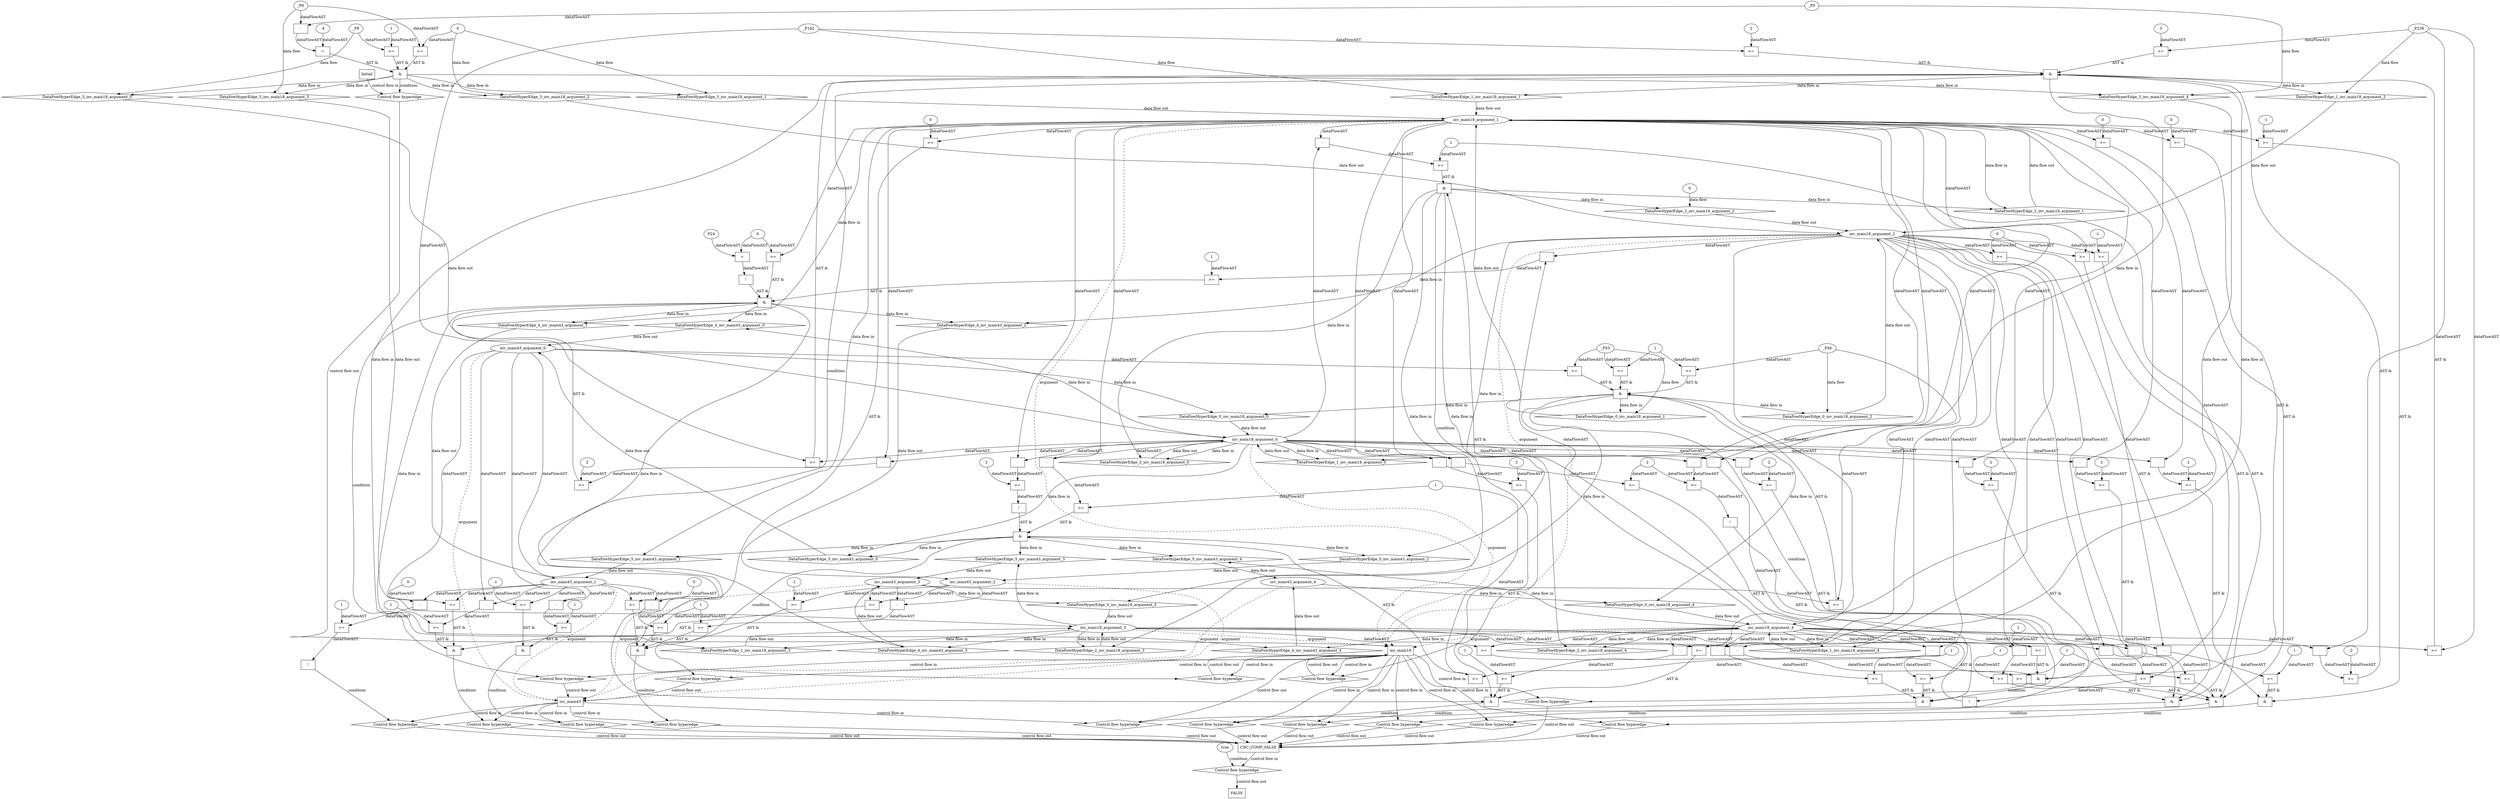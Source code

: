 digraph dag {
"CHC_COMP_FALSE" [label="CHC_COMP_FALSE" nodeName="CHC_COMP_FALSE" class=cfn  shape="rect"];
"inv_main18" [label="inv_main18" nodeName="inv_main18" class=cfn  shape="rect"];
"inv_main43" [label="inv_main43" nodeName="inv_main43" class=cfn  shape="rect"];
FALSE [label="FALSE" nodeName=FALSE class=cfn  shape="rect"];
Initial [label="Initial" nodeName=Initial class=cfn  shape="rect"];
ControlFowHyperEdge_0 [label="Control flow hyperedge" nodeName=ControlFowHyperEdge_0 class=controlFlowHyperEdge shape="diamond"];
"inv_main43" -> ControlFowHyperEdge_0 [label="control flow in"]
ControlFowHyperEdge_0 -> "inv_main18" [label="control flow out"]
ControlFowHyperEdge_1 [label="Control flow hyperedge" nodeName=ControlFowHyperEdge_1 class=controlFlowHyperEdge shape="diamond"];
"inv_main18" -> ControlFowHyperEdge_1 [label="control flow in"]
ControlFowHyperEdge_1 -> "inv_main18" [label="control flow out"]
ControlFowHyperEdge_2 [label="Control flow hyperedge" nodeName=ControlFowHyperEdge_2 class=controlFlowHyperEdge shape="diamond"];
"inv_main18" -> ControlFowHyperEdge_2 [label="control flow in"]
ControlFowHyperEdge_2 -> "inv_main18" [label="control flow out"]
ControlFowHyperEdge_3 [label="Control flow hyperedge" nodeName=ControlFowHyperEdge_3 class=controlFlowHyperEdge shape="diamond"];
"Initial" -> ControlFowHyperEdge_3 [label="control flow in"]
ControlFowHyperEdge_3 -> "inv_main18" [label="control flow out"]
ControlFowHyperEdge_4 [label="Control flow hyperedge" nodeName=ControlFowHyperEdge_4 class=controlFlowHyperEdge shape="diamond"];
"inv_main18" -> ControlFowHyperEdge_4 [label="control flow in"]
ControlFowHyperEdge_4 -> "inv_main43" [label="control flow out"]
ControlFowHyperEdge_5 [label="Control flow hyperedge" nodeName=ControlFowHyperEdge_5 class=controlFlowHyperEdge shape="diamond"];
"inv_main18" -> ControlFowHyperEdge_5 [label="control flow in"]
ControlFowHyperEdge_5 -> "inv_main43" [label="control flow out"]
ControlFowHyperEdge_6 [label="Control flow hyperedge" nodeName=ControlFowHyperEdge_6 class=controlFlowHyperEdge shape="diamond"];
"inv_main18" -> ControlFowHyperEdge_6 [label="control flow in"]
ControlFowHyperEdge_6 -> "CHC_COMP_FALSE" [label="control flow out"]
ControlFowHyperEdge_7 [label="Control flow hyperedge" nodeName=ControlFowHyperEdge_7 class=controlFlowHyperEdge shape="diamond"];
"inv_main18" -> ControlFowHyperEdge_7 [label="control flow in"]
ControlFowHyperEdge_7 -> "CHC_COMP_FALSE" [label="control flow out"]
ControlFowHyperEdge_8 [label="Control flow hyperedge" nodeName=ControlFowHyperEdge_8 class=controlFlowHyperEdge shape="diamond"];
"inv_main43" -> ControlFowHyperEdge_8 [label="control flow in"]
ControlFowHyperEdge_8 -> "CHC_COMP_FALSE" [label="control flow out"]
ControlFowHyperEdge_9 [label="Control flow hyperedge" nodeName=ControlFowHyperEdge_9 class=controlFlowHyperEdge shape="diamond"];
"inv_main43" -> ControlFowHyperEdge_9 [label="control flow in"]
ControlFowHyperEdge_9 -> "CHC_COMP_FALSE" [label="control flow out"]
ControlFowHyperEdge_10 [label="Control flow hyperedge" nodeName=ControlFowHyperEdge_10 class=controlFlowHyperEdge shape="diamond"];
"inv_main43" -> ControlFowHyperEdge_10 [label="control flow in"]
ControlFowHyperEdge_10 -> "CHC_COMP_FALSE" [label="control flow out"]
ControlFowHyperEdge_11 [label="Control flow hyperedge" nodeName=ControlFowHyperEdge_11 class=controlFlowHyperEdge shape="diamond"];
"inv_main43" -> ControlFowHyperEdge_11 [label="control flow in"]
ControlFowHyperEdge_11 -> "CHC_COMP_FALSE" [label="control flow out"]
ControlFowHyperEdge_12 [label="Control flow hyperedge" nodeName=ControlFowHyperEdge_12 class=controlFlowHyperEdge shape="diamond"];
"inv_main18" -> ControlFowHyperEdge_12 [label="control flow in"]
ControlFowHyperEdge_12 -> "CHC_COMP_FALSE" [label="control flow out"]
ControlFowHyperEdge_13 [label="Control flow hyperedge" nodeName=ControlFowHyperEdge_13 class=controlFlowHyperEdge shape="diamond"];
"inv_main18" -> ControlFowHyperEdge_13 [label="control flow in"]
ControlFowHyperEdge_13 -> "CHC_COMP_FALSE" [label="control flow out"]
ControlFowHyperEdge_14 [label="Control flow hyperedge" nodeName=ControlFowHyperEdge_14 class=controlFlowHyperEdge shape="diamond"];
"inv_main18" -> ControlFowHyperEdge_14 [label="control flow in"]
ControlFowHyperEdge_14 -> "CHC_COMP_FALSE" [label="control flow out"]
ControlFowHyperEdge_15 [label="Control flow hyperedge" nodeName=ControlFowHyperEdge_15 class=controlFlowHyperEdge shape="diamond"];
"inv_main18" -> ControlFowHyperEdge_15 [label="control flow in"]
ControlFowHyperEdge_15 -> "CHC_COMP_FALSE" [label="control flow out"]
ControlFowHyperEdge_16 [label="Control flow hyperedge" nodeName=ControlFowHyperEdge_16 class=controlFlowHyperEdge shape="diamond"];
"CHC_COMP_FALSE" -> ControlFowHyperEdge_16 [label="control flow in"]
ControlFowHyperEdge_16 -> "FALSE" [label="control flow out"]
"inv_main18_argument_0" [label="inv_main18_argument_0" nodeName=argument0 class=argument  head="inv_main18" shape="oval"];
"inv_main18_argument_0" -> "inv_main18"[label="argument" style="dashed"]
"inv_main18_argument_1" [label="inv_main18_argument_1" nodeName=argument1 class=argument  head="inv_main18" shape="oval"];
"inv_main18_argument_1" -> "inv_main18"[label="argument" style="dashed"]
"inv_main18_argument_2" [label="inv_main18_argument_2" nodeName=argument2 class=argument  head="inv_main18" shape="oval"];
"inv_main18_argument_2" -> "inv_main18"[label="argument" style="dashed"]
"inv_main18_argument_3" [label="inv_main18_argument_3" nodeName=argument3 class=argument  head="inv_main18" shape="oval"];
"inv_main18_argument_3" -> "inv_main18"[label="argument" style="dashed"]
"inv_main18_argument_4" [label="inv_main18_argument_4" nodeName=argument4 class=argument  head="inv_main18" shape="oval"];
"inv_main18_argument_4" -> "inv_main18"[label="argument" style="dashed"]
"inv_main43_argument_0" [label="inv_main43_argument_0" nodeName=argument0 class=argument  head="inv_main43" shape="oval"];
"inv_main43_argument_0" -> "inv_main43"[label="argument" style="dashed"]
"inv_main43_argument_1" [label="inv_main43_argument_1" nodeName=argument1 class=argument  head="inv_main43" shape="oval"];
"inv_main43_argument_1" -> "inv_main43"[label="argument" style="dashed"]
"inv_main43_argument_2" [label="inv_main43_argument_2" nodeName=argument2 class=argument  head="inv_main43" shape="oval"];
"inv_main43_argument_2" -> "inv_main43"[label="argument" style="dashed"]
"inv_main43_argument_3" [label="inv_main43_argument_3" nodeName=argument3 class=argument  head="inv_main43" shape="oval"];
"inv_main43_argument_3" -> "inv_main43"[label="argument" style="dashed"]
"inv_main43_argument_4" [label="inv_main43_argument_4" nodeName=argument4 class=argument  head="inv_main43" shape="oval"];
"inv_main43_argument_4" -> "inv_main43"[label="argument" style="dashed"]

"xxxinv_main18___inv_main43_0xxx_and" [label="&" nodeName="xxxinv_main18___inv_main43_0xxx_and" class=Operator shape="rect"];
"xxxinv_main18___inv_main43_0xxxguard_0_node_0" [label=">=" nodeName="xxxinv_main18___inv_main43_0xxxguard_0_node_0" class=Operator  shape="rect"];
"inv_main43_argument_0" -> "xxxinv_main18___inv_main43_0xxxguard_0_node_0"[label="dataFlowAST"]
"xxxinv_main18___inv_main43_0xxxdataFlow_0_node_0" -> "xxxinv_main18___inv_main43_0xxxguard_0_node_0"[label="dataFlowAST"]

"xxxinv_main18___inv_main43_0xxxguard_0_node_0" -> "xxxinv_main18___inv_main43_0xxx_and" [label="AST &"];
"xxxinv_main18___inv_main43_0xxxguard1_node_0" [label=">=" nodeName="xxxinv_main18___inv_main43_0xxxguard1_node_0" class=Operator  shape="rect"];
"xxxinv_main18___inv_main43_0xxxguard1_node_2" [label="1" nodeName="xxxinv_main18___inv_main43_0xxxguard1_node_2" class=Literal ];
"xxxinv_main18___inv_main43_0xxxdataFlow_0_node_0" -> "xxxinv_main18___inv_main43_0xxxguard1_node_0"[label="dataFlowAST"]
"xxxinv_main18___inv_main43_0xxxguard1_node_2" -> "xxxinv_main18___inv_main43_0xxxguard1_node_0"[label="dataFlowAST"]

"xxxinv_main18___inv_main43_0xxxguard1_node_0" -> "xxxinv_main18___inv_main43_0xxx_and" [label="AST &"];
"xxxinv_main18___inv_main43_0xxxguard2_node_0" [label=">=" nodeName="xxxinv_main18___inv_main43_0xxxguard2_node_0" class=Operator  shape="rect"];
"inv_main43_argument_3" -> "xxxinv_main18___inv_main43_0xxxguard2_node_0"[label="dataFlowAST"]
"xxxinv_main18___inv_main43_0xxxdataFlow1_node_0" -> "xxxinv_main18___inv_main43_0xxxguard2_node_0"[label="dataFlowAST"]

"xxxinv_main18___inv_main43_0xxxguard2_node_0" -> "xxxinv_main18___inv_main43_0xxx_and" [label="AST &"];
"xxxinv_main18___inv_main43_0xxxguard3_node_0" [label=">=" nodeName="xxxinv_main18___inv_main43_0xxxguard3_node_0" class=Operator  shape="rect"];
"xxxinv_main18___inv_main43_0xxxdataFlow1_node_0" -> "xxxinv_main18___inv_main43_0xxxguard3_node_0"[label="dataFlowAST"]
"xxxinv_main18___inv_main43_0xxxguard1_node_2" -> "xxxinv_main18___inv_main43_0xxxguard3_node_0"[label="dataFlowAST"]

"xxxinv_main18___inv_main43_0xxxguard3_node_0" -> "xxxinv_main18___inv_main43_0xxx_and" [label="AST &"];
"xxxinv_main18___inv_main43_0xxx_and" -> "ControlFowHyperEdge_0" [label="condition"];
"xxxinv_main18___inv_main43_0xxxdataFlow_0_node_0" [label="_P53" nodeName="xxxinv_main18___inv_main43_0xxxdataFlow_0_node_0" class=Constant ];

"xxxinv_main18___inv_main43_0xxxdataFlow_0_node_0" -> "DataFowHyperEdge_0_inv_main18_argument_1" [label="data flow"];
"xxxinv_main18___inv_main43_0xxxdataFlow1_node_0" [label="_P46" nodeName="xxxinv_main18___inv_main43_0xxxdataFlow1_node_0" class=Constant ];

"xxxinv_main18___inv_main43_0xxxdataFlow1_node_0" -> "DataFowHyperEdge_0_inv_main18_argument_2" [label="data flow"];
"xxxinv_main18___inv_main18_1xxx_and" [label="&" nodeName="xxxinv_main18___inv_main18_1xxx_and" class=Operator shape="rect"];
"xxxinv_main18___inv_main18_1xxxguard_0_node_0" [label=">=" nodeName="xxxinv_main18___inv_main18_1xxxguard_0_node_0" class=Operator  shape="rect"];
"xxxinv_main18___inv_main18_1xxxguard_0_node_2" [label="2" nodeName="xxxinv_main18___inv_main18_1xxxguard_0_node_2" class=Literal ];
"xxxinv_main18___inv_main18_1xxxdataFlow_0_node_0" -> "xxxinv_main18___inv_main18_1xxxguard_0_node_0"[label="dataFlowAST"]
"xxxinv_main18___inv_main18_1xxxguard_0_node_2" -> "xxxinv_main18___inv_main18_1xxxguard_0_node_0"[label="dataFlowAST"]

"xxxinv_main18___inv_main18_1xxxguard_0_node_0" -> "xxxinv_main18___inv_main18_1xxx_and" [label="AST &"];
"xxxinv_main18___inv_main18_1xxxguard3_node_0" [label=">=" nodeName="xxxinv_main18___inv_main18_1xxxguard3_node_0" class=Operator  shape="rect"];
"xxxinv_main18___inv_main18_1xxxguard3_node_1" [label="-" nodeName="xxxinv_main18___inv_main18_1xxxguard3_node_1" class= Operator shape="rect"];
"xxxinv_main18___inv_main18_1xxxguard3_node_4" [label="-2" nodeName="xxxinv_main18___inv_main18_1xxxguard3_node_4" class=Literal ];
"xxxinv_main18___inv_main18_1xxxguard3_node_1" -> "xxxinv_main18___inv_main18_1xxxguard3_node_0"[label="dataFlowAST"]
"xxxinv_main18___inv_main18_1xxxguard3_node_4" -> "xxxinv_main18___inv_main18_1xxxguard3_node_0"[label="dataFlowAST"]
"inv_main18_argument_4" -> "xxxinv_main18___inv_main18_1xxxguard3_node_1"[label="dataFlowAST"]
"xxxinv_main18___inv_main18_1xxxdataFlow1_node_0" -> "xxxinv_main18___inv_main18_1xxxguard3_node_1"[label="dataFlowAST"]

"xxxinv_main18___inv_main18_1xxxguard3_node_0" -> "xxxinv_main18___inv_main18_1xxx_and" [label="AST &"];
"xxxinv_main18___inv_main18_1xxxguard1_node_0" [label=">=" nodeName="xxxinv_main18___inv_main18_1xxxguard1_node_0" class=Operator  shape="rect"];
"inv_main18_argument_0" -> "xxxinv_main18___inv_main18_1xxxguard1_node_0"[label="dataFlowAST"]
"xxxinv_main18___inv_main18_1xxxdataFlow_0_node_0" -> "xxxinv_main18___inv_main18_1xxxguard1_node_0"[label="dataFlowAST"]

"xxxinv_main18___inv_main18_1xxxguard1_node_0" -> "xxxinv_main18___inv_main18_1xxx_and" [label="AST &"];
"xxxinv_main18___inv_main18_1xxxguard4_node_0" [label=">=" nodeName="xxxinv_main18___inv_main18_1xxxguard4_node_0" class=Operator  shape="rect"];
"xxxinv_main18___inv_main18_1xxxguard4_node_2" [label="3" nodeName="xxxinv_main18___inv_main18_1xxxguard4_node_2" class=Literal ];
"xxxinv_main18___inv_main18_1xxxdataFlow1_node_0" -> "xxxinv_main18___inv_main18_1xxxguard4_node_0"[label="dataFlowAST"]
"xxxinv_main18___inv_main18_1xxxguard4_node_2" -> "xxxinv_main18___inv_main18_1xxxguard4_node_0"[label="dataFlowAST"]

"xxxinv_main18___inv_main18_1xxxguard4_node_0" -> "xxxinv_main18___inv_main18_1xxx_and" [label="AST &"];
"xxxinv_main18___inv_main18_1xxxguard2_node_0" [label=">=" nodeName="xxxinv_main18___inv_main18_1xxxguard2_node_0" class=Operator  shape="rect"];
"inv_main18_argument_3" -> "xxxinv_main18___inv_main18_1xxxguard2_node_0"[label="dataFlowAST"]
"xxxinv_main18___inv_main18_1xxxdataFlow1_node_0" -> "xxxinv_main18___inv_main18_1xxxguard2_node_0"[label="dataFlowAST"]

"xxxinv_main18___inv_main18_1xxxguard2_node_0" -> "xxxinv_main18___inv_main18_1xxx_and" [label="AST &"];
"xxxinv_main18___inv_main18_1xxx_and" -> "ControlFowHyperEdge_1" [label="condition"];
"xxxinv_main18___inv_main18_1xxxdataFlow_0_node_0" [label="_P162" nodeName="xxxinv_main18___inv_main18_1xxxdataFlow_0_node_0" class=Constant ];

"xxxinv_main18___inv_main18_1xxxdataFlow_0_node_0" -> "DataFowHyperEdge_1_inv_main18_argument_1" [label="data flow"];
"xxxinv_main18___inv_main18_1xxxdataFlow1_node_0" [label="_P238" nodeName="xxxinv_main18___inv_main18_1xxxdataFlow1_node_0" class=Constant ];

"xxxinv_main18___inv_main18_1xxxdataFlow1_node_0" -> "DataFowHyperEdge_1_inv_main18_argument_2" [label="data flow"];
"xxxinv_main18___inv_main18_2xxx_and" [label="&" nodeName="xxxinv_main18___inv_main18_2xxx_and" class=Operator shape="rect"];
"xxxinv_main18___inv_main18_2xxxguard_0_node_0" [label=">=" nodeName="xxxinv_main18___inv_main18_2xxxguard_0_node_0" class=Operator  shape="rect"];
"xxxinv_main18___inv_main18_2xxxguard_0_node_1" [label="-" nodeName="xxxinv_main18___inv_main18_2xxxguard_0_node_1" class= Operator shape="rect"];
"xxxinv_main18___inv_main18_2xxxguard_0_node_4" [label="1" nodeName="xxxinv_main18___inv_main18_2xxxguard_0_node_4" class=Literal ];
"xxxinv_main18___inv_main18_2xxxguard_0_node_1" -> "xxxinv_main18___inv_main18_2xxxguard_0_node_0"[label="dataFlowAST"]
"xxxinv_main18___inv_main18_2xxxguard_0_node_4" -> "xxxinv_main18___inv_main18_2xxxguard_0_node_0"[label="dataFlowAST"]
"inv_main18_argument_0" -> "xxxinv_main18___inv_main18_2xxxguard_0_node_1"[label="dataFlowAST"]
"inv_main18_argument_1" -> "xxxinv_main18___inv_main18_2xxxguard_0_node_1"[label="dataFlowAST"]

"xxxinv_main18___inv_main18_2xxxguard_0_node_0" -> "xxxinv_main18___inv_main18_2xxx_and" [label="AST &"];
"xxxinv_main18___inv_main18_2xxxguard1_node_0" [label="!" nodeName="xxxinv_main18___inv_main18_2xxxguard1_node_0" class=Operator shape="rect"];
"xxxinv_main18___inv_main18_2xxxguard1_node_1" [label=">=" nodeName="xxxinv_main18___inv_main18_2xxxguard1_node_1" class=Operator  shape="rect"];
"xxxinv_main18___inv_main18_2xxxguard1_node_2" [label="-" nodeName="xxxinv_main18___inv_main18_2xxxguard1_node_2" class= Operator shape="rect"];
"xxxinv_main18___inv_main18_2xxxguard1_node_1" -> "xxxinv_main18___inv_main18_2xxxguard1_node_0"[label="dataFlowAST"]
"xxxinv_main18___inv_main18_2xxxguard1_node_2" -> "xxxinv_main18___inv_main18_2xxxguard1_node_1"[label="dataFlowAST"]
"xxxinv_main18___inv_main18_2xxxguard_0_node_4" -> "xxxinv_main18___inv_main18_2xxxguard1_node_1"[label="dataFlowAST"]
"inv_main18_argument_4" -> "xxxinv_main18___inv_main18_2xxxguard1_node_2"[label="dataFlowAST"]
"inv_main18_argument_2" -> "xxxinv_main18___inv_main18_2xxxguard1_node_2"[label="dataFlowAST"]

"xxxinv_main18___inv_main18_2xxxguard1_node_0" -> "xxxinv_main18___inv_main18_2xxx_and" [label="AST &"];
"xxxinv_main18___inv_main18_2xxx_and" -> "ControlFowHyperEdge_2" [label="condition"];
"xxxinv_main18___inv_main18_2xxxdataFlow_0_node_0" [label="0" nodeName="xxxinv_main18___inv_main18_2xxxdataFlow_0_node_0" class=Literal ];

"xxxinv_main18___inv_main18_2xxxdataFlow_0_node_0" -> "DataFowHyperEdge_2_inv_main18_argument_2" [label="data flow"];
"xxxinv_main18___Initial_3xxx_and" [label="&" nodeName="xxxinv_main18___Initial_3xxx_and" class=Operator shape="rect"];
"xxxinv_main18___Initial_3xxxguard_0_node_0" [label=">=" nodeName="xxxinv_main18___Initial_3xxxguard_0_node_0" class=Operator  shape="rect"];
"xxxinv_main18___Initial_3xxxdataFlow_0_node_0" -> "xxxinv_main18___Initial_3xxxguard_0_node_0"[label="dataFlowAST"]
"xxxinv_main18___Initial_3xxxdataFlow2_node_0" -> "xxxinv_main18___Initial_3xxxguard_0_node_0"[label="dataFlowAST"]

"xxxinv_main18___Initial_3xxxguard_0_node_0" -> "xxxinv_main18___Initial_3xxx_and" [label="AST &"];
"xxxinv_main18___Initial_3xxxguard1_node_0" [label=">=" nodeName="xxxinv_main18___Initial_3xxxguard1_node_0" class=Operator  shape="rect"];
"xxxinv_main18___Initial_3xxxguard1_node_2" [label="1" nodeName="xxxinv_main18___Initial_3xxxguard1_node_2" class=Literal ];
"xxxinv_main18___Initial_3xxxdataFlow1_node_0" -> "xxxinv_main18___Initial_3xxxguard1_node_0"[label="dataFlowAST"]
"xxxinv_main18___Initial_3xxxguard1_node_2" -> "xxxinv_main18___Initial_3xxxguard1_node_0"[label="dataFlowAST"]

"xxxinv_main18___Initial_3xxxguard1_node_0" -> "xxxinv_main18___Initial_3xxx_and" [label="AST &"];
"xxxinv_main18___Initial_3xxxguard2_node_0" [label="=" nodeName="xxxinv_main18___Initial_3xxxguard2_node_0" class=Operator  shape="rect"];
"xxxinv_main18___Initial_3xxxguard2_node_1" [label="-" nodeName="xxxinv_main18___Initial_3xxxguard2_node_1" class= Operator shape="rect"];
"xxxinv_main18___Initial_3xxxguard2_node_4" [label="-4" nodeName="xxxinv_main18___Initial_3xxxguard2_node_4" class=Literal ];
"xxxinv_main18___Initial_3xxxguard2_node_1" -> "xxxinv_main18___Initial_3xxxguard2_node_0"[label="dataFlowAST"]
"xxxinv_main18___Initial_3xxxguard2_node_4" -> "xxxinv_main18___Initial_3xxxguard2_node_0"[label="dataFlowAST"]
"xxxinv_main18___Initial_3xxxdataFlow4_node_0" -> "xxxinv_main18___Initial_3xxxguard2_node_1"[label="dataFlowAST"]
"xxxinv_main18___Initial_3xxxdataFlow_0_node_0" -> "xxxinv_main18___Initial_3xxxguard2_node_1"[label="dataFlowAST"]

"xxxinv_main18___Initial_3xxxguard2_node_0" -> "xxxinv_main18___Initial_3xxx_and" [label="AST &"];
"xxxinv_main18___Initial_3xxx_and" -> "ControlFowHyperEdge_3" [label="condition"];
"xxxinv_main18___Initial_3xxxdataFlow_0_node_0" [label="_P6" nodeName="xxxinv_main18___Initial_3xxxdataFlow_0_node_0" class=Constant ];

"xxxinv_main18___Initial_3xxxdataFlow_0_node_0" -> "DataFowHyperEdge_3_inv_main18_argument_3" [label="data flow"];
"xxxinv_main18___Initial_3xxxdataFlow1_node_0" [label="_P8" nodeName="xxxinv_main18___Initial_3xxxdataFlow1_node_0" class=Constant ];

"xxxinv_main18___Initial_3xxxdataFlow1_node_0" -> "DataFowHyperEdge_3_inv_main18_argument_0" [label="data flow"];
"xxxinv_main18___Initial_3xxxdataFlow2_node_0" [label="0" nodeName="xxxinv_main18___Initial_3xxxdataFlow2_node_0" class=Literal ];

"xxxinv_main18___Initial_3xxxdataFlow2_node_0" -> "DataFowHyperEdge_3_inv_main18_argument_2" [label="data flow"];

"xxxinv_main18___Initial_3xxxdataFlow2_node_0" -> "DataFowHyperEdge_3_inv_main18_argument_1" [label="data flow"];
"xxxinv_main18___Initial_3xxxdataFlow4_node_0" [label="_P0" nodeName="xxxinv_main18___Initial_3xxxdataFlow4_node_0" class=Constant ];

"xxxinv_main18___Initial_3xxxdataFlow4_node_0" -> "DataFowHyperEdge_3_inv_main18_argument_4" [label="data flow"];
"xxxinv_main43___inv_main18_4xxx_and" [label="&" nodeName="xxxinv_main43___inv_main18_4xxx_and" class=Operator shape="rect"];
"xxxinv_main43___inv_main18_4xxxguard_0_node_0" [label="!" nodeName="xxxinv_main43___inv_main18_4xxxguard_0_node_0" class=Operator shape="rect"];
"xxxinv_main43___inv_main18_4xxxguard_0_node_1" [label="=" nodeName="xxxinv_main43___inv_main18_4xxxguard_0_node_1" class=Operator  shape="rect"];
"xxxinv_main43___inv_main18_4xxxguard_0_node_2" [label="P24" nodeName="xxxinv_main43___inv_main18_4xxxguard_0_node_2" class=Constant ];
"xxxinv_main43___inv_main18_4xxxguard_0_node_3" [label="0" nodeName="xxxinv_main43___inv_main18_4xxxguard_0_node_3" class=Literal ];
"xxxinv_main43___inv_main18_4xxxguard_0_node_1" -> "xxxinv_main43___inv_main18_4xxxguard_0_node_0"[label="dataFlowAST"]
"xxxinv_main43___inv_main18_4xxxguard_0_node_2" -> "xxxinv_main43___inv_main18_4xxxguard_0_node_1"[label="dataFlowAST"]
"xxxinv_main43___inv_main18_4xxxguard_0_node_3" -> "xxxinv_main43___inv_main18_4xxxguard_0_node_1"[label="dataFlowAST"]

"xxxinv_main43___inv_main18_4xxxguard_0_node_0" -> "xxxinv_main43___inv_main18_4xxx_and" [label="AST &"];
"xxxinv_main43___inv_main18_4xxxguard1_node_0" [label=">=" nodeName="xxxinv_main43___inv_main18_4xxxguard1_node_0" class=Operator  shape="rect"];
"xxxinv_main43___inv_main18_4xxxguard1_node_1" [label="-" nodeName="xxxinv_main43___inv_main18_4xxxguard1_node_1" class= Operator shape="rect"];
"xxxinv_main43___inv_main18_4xxxguard1_node_4" [label="1" nodeName="xxxinv_main43___inv_main18_4xxxguard1_node_4" class=Literal ];
"xxxinv_main43___inv_main18_4xxxguard1_node_1" -> "xxxinv_main43___inv_main18_4xxxguard1_node_0"[label="dataFlowAST"]
"xxxinv_main43___inv_main18_4xxxguard1_node_4" -> "xxxinv_main43___inv_main18_4xxxguard1_node_0"[label="dataFlowAST"]
"inv_main18_argument_4" -> "xxxinv_main43___inv_main18_4xxxguard1_node_1"[label="dataFlowAST"]
"inv_main18_argument_2" -> "xxxinv_main43___inv_main18_4xxxguard1_node_1"[label="dataFlowAST"]

"xxxinv_main43___inv_main18_4xxxguard1_node_0" -> "xxxinv_main43___inv_main18_4xxx_and" [label="AST &"];
"xxxinv_main43___inv_main18_4xxxguard2_node_0" [label=">=" nodeName="xxxinv_main43___inv_main18_4xxxguard2_node_0" class=Operator  shape="rect"];
"xxxinv_main43___inv_main18_4xxxguard2_node_1" [label="-" nodeName="xxxinv_main43___inv_main18_4xxxguard2_node_1" class= Operator shape="rect"];
"xxxinv_main43___inv_main18_4xxxguard2_node_4" [label="2" nodeName="xxxinv_main43___inv_main18_4xxxguard2_node_4" class=Literal ];
"xxxinv_main43___inv_main18_4xxxguard2_node_1" -> "xxxinv_main43___inv_main18_4xxxguard2_node_0"[label="dataFlowAST"]
"xxxinv_main43___inv_main18_4xxxguard2_node_4" -> "xxxinv_main43___inv_main18_4xxxguard2_node_0"[label="dataFlowAST"]
"inv_main18_argument_0" -> "xxxinv_main43___inv_main18_4xxxguard2_node_1"[label="dataFlowAST"]
"inv_main18_argument_1" -> "xxxinv_main43___inv_main18_4xxxguard2_node_1"[label="dataFlowAST"]

"xxxinv_main43___inv_main18_4xxxguard2_node_0" -> "xxxinv_main43___inv_main18_4xxx_and" [label="AST &"];
"xxxinv_main43___inv_main18_4xxxguard3_node_0" [label=">=" nodeName="xxxinv_main43___inv_main18_4xxxguard3_node_0" class=Operator  shape="rect"];
"inv_main18_argument_1" -> "xxxinv_main43___inv_main18_4xxxguard3_node_0"[label="dataFlowAST"]
"xxxinv_main43___inv_main18_4xxxguard_0_node_3" -> "xxxinv_main43___inv_main18_4xxxguard3_node_0"[label="dataFlowAST"]

"xxxinv_main43___inv_main18_4xxxguard3_node_0" -> "xxxinv_main43___inv_main18_4xxx_and" [label="AST &"];
"xxxinv_main43___inv_main18_4xxx_and" -> "ControlFowHyperEdge_4" [label="condition"];
"xxxinv_main43___inv_main18_5xxx_and" [label="&" nodeName="xxxinv_main43___inv_main18_5xxx_and" class=Operator shape="rect"];
"xxxinv_main43___inv_main18_5xxxguard_0_node_0" [label=">=" nodeName="xxxinv_main43___inv_main18_5xxxguard_0_node_0" class=Operator  shape="rect"];
"xxxinv_main43___inv_main18_5xxxguard_0_node_1" [label="-" nodeName="xxxinv_main43___inv_main18_5xxxguard_0_node_1" class= Operator shape="rect"];
"xxxinv_main43___inv_main18_5xxxguard_0_node_4" [label="1" nodeName="xxxinv_main43___inv_main18_5xxxguard_0_node_4" class=Literal ];
"xxxinv_main43___inv_main18_5xxxguard_0_node_1" -> "xxxinv_main43___inv_main18_5xxxguard_0_node_0"[label="dataFlowAST"]
"xxxinv_main43___inv_main18_5xxxguard_0_node_4" -> "xxxinv_main43___inv_main18_5xxxguard_0_node_0"[label="dataFlowAST"]
"inv_main18_argument_4" -> "xxxinv_main43___inv_main18_5xxxguard_0_node_1"[label="dataFlowAST"]
"inv_main18_argument_2" -> "xxxinv_main43___inv_main18_5xxxguard_0_node_1"[label="dataFlowAST"]

"xxxinv_main43___inv_main18_5xxxguard_0_node_0" -> "xxxinv_main43___inv_main18_5xxx_and" [label="AST &"];
"xxxinv_main43___inv_main18_5xxxguard1_node_0" [label=">=" nodeName="xxxinv_main43___inv_main18_5xxxguard1_node_0" class=Operator  shape="rect"];
"xxxinv_main43___inv_main18_5xxxguard1_node_1" [label="-" nodeName="xxxinv_main43___inv_main18_5xxxguard1_node_1" class= Operator shape="rect"];
"xxxinv_main43___inv_main18_5xxxguard1_node_1" -> "xxxinv_main43___inv_main18_5xxxguard1_node_0"[label="dataFlowAST"]
"xxxinv_main43___inv_main18_5xxxguard_0_node_4" -> "xxxinv_main43___inv_main18_5xxxguard1_node_0"[label="dataFlowAST"]
"inv_main18_argument_0" -> "xxxinv_main43___inv_main18_5xxxguard1_node_1"[label="dataFlowAST"]
"inv_main18_argument_1" -> "xxxinv_main43___inv_main18_5xxxguard1_node_1"[label="dataFlowAST"]

"xxxinv_main43___inv_main18_5xxxguard1_node_0" -> "xxxinv_main43___inv_main18_5xxx_and" [label="AST &"];
"xxxinv_main43___inv_main18_5xxxguard2_node_0" [label="!" nodeName="xxxinv_main43___inv_main18_5xxxguard2_node_0" class=Operator shape="rect"];
"xxxinv_main43___inv_main18_5xxxguard2_node_1" [label=">=" nodeName="xxxinv_main43___inv_main18_5xxxguard2_node_1" class=Operator  shape="rect"];
"xxxinv_main43___inv_main18_5xxxguard2_node_2" [label="-" nodeName="xxxinv_main43___inv_main18_5xxxguard2_node_2" class= Operator shape="rect"];
"xxxinv_main43___inv_main18_5xxxguard2_node_5" [label="2" nodeName="xxxinv_main43___inv_main18_5xxxguard2_node_5" class=Literal ];
"xxxinv_main43___inv_main18_5xxxguard2_node_1" -> "xxxinv_main43___inv_main18_5xxxguard2_node_0"[label="dataFlowAST"]
"xxxinv_main43___inv_main18_5xxxguard2_node_2" -> "xxxinv_main43___inv_main18_5xxxguard2_node_1"[label="dataFlowAST"]
"xxxinv_main43___inv_main18_5xxxguard2_node_5" -> "xxxinv_main43___inv_main18_5xxxguard2_node_1"[label="dataFlowAST"]
"inv_main18_argument_0" -> "xxxinv_main43___inv_main18_5xxxguard2_node_2"[label="dataFlowAST"]
"inv_main18_argument_1" -> "xxxinv_main43___inv_main18_5xxxguard2_node_2"[label="dataFlowAST"]

"xxxinv_main43___inv_main18_5xxxguard2_node_0" -> "xxxinv_main43___inv_main18_5xxx_and" [label="AST &"];
"xxxinv_main43___inv_main18_5xxx_and" -> "ControlFowHyperEdge_5" [label="condition"];
"xxxCHC_COMP_FALSE___inv_main18_6xxx_and" [label="&" nodeName="xxxCHC_COMP_FALSE___inv_main18_6xxx_and" class=Operator shape="rect"];
"xxxCHC_COMP_FALSE___inv_main18_6xxxguard_0_node_0" [label=">=" nodeName="xxxCHC_COMP_FALSE___inv_main18_6xxxguard_0_node_0" class=Operator  shape="rect"];
"xxxCHC_COMP_FALSE___inv_main18_6xxxguard_0_node_1" [label="-" nodeName="xxxCHC_COMP_FALSE___inv_main18_6xxxguard_0_node_1" class= Operator shape="rect"];
"xxxCHC_COMP_FALSE___inv_main18_6xxxguard_0_node_4" [label="2" nodeName="xxxCHC_COMP_FALSE___inv_main18_6xxxguard_0_node_4" class=Literal ];
"xxxCHC_COMP_FALSE___inv_main18_6xxxguard_0_node_1" -> "xxxCHC_COMP_FALSE___inv_main18_6xxxguard_0_node_0"[label="dataFlowAST"]
"xxxCHC_COMP_FALSE___inv_main18_6xxxguard_0_node_4" -> "xxxCHC_COMP_FALSE___inv_main18_6xxxguard_0_node_0"[label="dataFlowAST"]
"inv_main18_argument_0" -> "xxxCHC_COMP_FALSE___inv_main18_6xxxguard_0_node_1"[label="dataFlowAST"]
"inv_main18_argument_1" -> "xxxCHC_COMP_FALSE___inv_main18_6xxxguard_0_node_1"[label="dataFlowAST"]

"xxxCHC_COMP_FALSE___inv_main18_6xxxguard_0_node_0" -> "xxxCHC_COMP_FALSE___inv_main18_6xxx_and" [label="AST &"];
"xxxCHC_COMP_FALSE___inv_main18_6xxxguard1_node_0" [label=">=" nodeName="xxxCHC_COMP_FALSE___inv_main18_6xxxguard1_node_0" class=Operator  shape="rect"];
"xxxCHC_COMP_FALSE___inv_main18_6xxxguard1_node_1" [label="-" nodeName="xxxCHC_COMP_FALSE___inv_main18_6xxxguard1_node_1" class= Operator shape="rect"];
"xxxCHC_COMP_FALSE___inv_main18_6xxxguard1_node_4" [label="1" nodeName="xxxCHC_COMP_FALSE___inv_main18_6xxxguard1_node_4" class=Literal ];
"xxxCHC_COMP_FALSE___inv_main18_6xxxguard1_node_1" -> "xxxCHC_COMP_FALSE___inv_main18_6xxxguard1_node_0"[label="dataFlowAST"]
"xxxCHC_COMP_FALSE___inv_main18_6xxxguard1_node_4" -> "xxxCHC_COMP_FALSE___inv_main18_6xxxguard1_node_0"[label="dataFlowAST"]
"inv_main18_argument_4" -> "xxxCHC_COMP_FALSE___inv_main18_6xxxguard1_node_1"[label="dataFlowAST"]
"inv_main18_argument_2" -> "xxxCHC_COMP_FALSE___inv_main18_6xxxguard1_node_1"[label="dataFlowAST"]

"xxxCHC_COMP_FALSE___inv_main18_6xxxguard1_node_0" -> "xxxCHC_COMP_FALSE___inv_main18_6xxx_and" [label="AST &"];
"xxxCHC_COMP_FALSE___inv_main18_6xxxguard2_node_0" [label=">=" nodeName="xxxCHC_COMP_FALSE___inv_main18_6xxxguard2_node_0" class=Operator  shape="rect"];
"xxxCHC_COMP_FALSE___inv_main18_6xxxguard2_node_1" [label="-" nodeName="xxxCHC_COMP_FALSE___inv_main18_6xxxguard2_node_1" class= Operator shape="rect"];
"xxxCHC_COMP_FALSE___inv_main18_6xxxguard2_node_1" -> "xxxCHC_COMP_FALSE___inv_main18_6xxxguard2_node_0"[label="dataFlowAST"]
"xxxCHC_COMP_FALSE___inv_main18_6xxxguard1_node_4" -> "xxxCHC_COMP_FALSE___inv_main18_6xxxguard2_node_0"[label="dataFlowAST"]
"inv_main18_argument_0" -> "xxxCHC_COMP_FALSE___inv_main18_6xxxguard2_node_1"[label="dataFlowAST"]
"inv_main18_argument_1" -> "xxxCHC_COMP_FALSE___inv_main18_6xxxguard2_node_1"[label="dataFlowAST"]

"xxxCHC_COMP_FALSE___inv_main18_6xxxguard2_node_0" -> "xxxCHC_COMP_FALSE___inv_main18_6xxx_and" [label="AST &"];
"xxxCHC_COMP_FALSE___inv_main18_6xxxguard3_node_0" [label="!" nodeName="xxxCHC_COMP_FALSE___inv_main18_6xxxguard3_node_0" class=Operator shape="rect"];
"xxxCHC_COMP_FALSE___inv_main18_6xxxguard3_node_1" [label=">=" nodeName="xxxCHC_COMP_FALSE___inv_main18_6xxxguard3_node_1" class=Operator  shape="rect"];
"xxxCHC_COMP_FALSE___inv_main18_6xxxguard3_node_2" [label="-" nodeName="xxxCHC_COMP_FALSE___inv_main18_6xxxguard3_node_2" class= Operator shape="rect"];
"xxxCHC_COMP_FALSE___inv_main18_6xxxguard3_node_1" -> "xxxCHC_COMP_FALSE___inv_main18_6xxxguard3_node_0"[label="dataFlowAST"]
"xxxCHC_COMP_FALSE___inv_main18_6xxxguard3_node_2" -> "xxxCHC_COMP_FALSE___inv_main18_6xxxguard3_node_1"[label="dataFlowAST"]
"xxxCHC_COMP_FALSE___inv_main18_6xxxguard_0_node_4" -> "xxxCHC_COMP_FALSE___inv_main18_6xxxguard3_node_1"[label="dataFlowAST"]
"inv_main18_argument_0" -> "xxxCHC_COMP_FALSE___inv_main18_6xxxguard3_node_2"[label="dataFlowAST"]
"inv_main18_argument_1" -> "xxxCHC_COMP_FALSE___inv_main18_6xxxguard3_node_2"[label="dataFlowAST"]

"xxxCHC_COMP_FALSE___inv_main18_6xxxguard3_node_0" -> "xxxCHC_COMP_FALSE___inv_main18_6xxx_and" [label="AST &"];
"xxxCHC_COMP_FALSE___inv_main18_6xxx_and" -> "ControlFowHyperEdge_6" [label="condition"];
"xxxCHC_COMP_FALSE___inv_main18_7xxx_and" [label="&" nodeName="xxxCHC_COMP_FALSE___inv_main18_7xxx_and" class=Operator shape="rect"];
"xxxCHC_COMP_FALSE___inv_main18_7xxxguard_0_node_0" [label=">=" nodeName="xxxCHC_COMP_FALSE___inv_main18_7xxxguard_0_node_0" class=Operator  shape="rect"];
"xxxCHC_COMP_FALSE___inv_main18_7xxxguard_0_node_1" [label="-" nodeName="xxxCHC_COMP_FALSE___inv_main18_7xxxguard_0_node_1" class= Operator shape="rect"];
"xxxCHC_COMP_FALSE___inv_main18_7xxxguard_0_node_4" [label="1" nodeName="xxxCHC_COMP_FALSE___inv_main18_7xxxguard_0_node_4" class=Literal ];
"xxxCHC_COMP_FALSE___inv_main18_7xxxguard_0_node_1" -> "xxxCHC_COMP_FALSE___inv_main18_7xxxguard_0_node_0"[label="dataFlowAST"]
"xxxCHC_COMP_FALSE___inv_main18_7xxxguard_0_node_4" -> "xxxCHC_COMP_FALSE___inv_main18_7xxxguard_0_node_0"[label="dataFlowAST"]
"inv_main18_argument_4" -> "xxxCHC_COMP_FALSE___inv_main18_7xxxguard_0_node_1"[label="dataFlowAST"]
"inv_main18_argument_2" -> "xxxCHC_COMP_FALSE___inv_main18_7xxxguard_0_node_1"[label="dataFlowAST"]

"xxxCHC_COMP_FALSE___inv_main18_7xxxguard_0_node_0" -> "xxxCHC_COMP_FALSE___inv_main18_7xxx_and" [label="AST &"];
"xxxCHC_COMP_FALSE___inv_main18_7xxxguard1_node_0" [label=">=" nodeName="xxxCHC_COMP_FALSE___inv_main18_7xxxguard1_node_0" class=Operator  shape="rect"];
"xxxCHC_COMP_FALSE___inv_main18_7xxxguard1_node_1" [label="-" nodeName="xxxCHC_COMP_FALSE___inv_main18_7xxxguard1_node_1" class= Operator shape="rect"];
"xxxCHC_COMP_FALSE___inv_main18_7xxxguard1_node_4" [label="2" nodeName="xxxCHC_COMP_FALSE___inv_main18_7xxxguard1_node_4" class=Literal ];
"xxxCHC_COMP_FALSE___inv_main18_7xxxguard1_node_1" -> "xxxCHC_COMP_FALSE___inv_main18_7xxxguard1_node_0"[label="dataFlowAST"]
"xxxCHC_COMP_FALSE___inv_main18_7xxxguard1_node_4" -> "xxxCHC_COMP_FALSE___inv_main18_7xxxguard1_node_0"[label="dataFlowAST"]
"inv_main18_argument_0" -> "xxxCHC_COMP_FALSE___inv_main18_7xxxguard1_node_1"[label="dataFlowAST"]
"inv_main18_argument_1" -> "xxxCHC_COMP_FALSE___inv_main18_7xxxguard1_node_1"[label="dataFlowAST"]

"xxxCHC_COMP_FALSE___inv_main18_7xxxguard1_node_0" -> "xxxCHC_COMP_FALSE___inv_main18_7xxx_and" [label="AST &"];
"xxxCHC_COMP_FALSE___inv_main18_7xxxguard2_node_0" [label=">=" nodeName="xxxCHC_COMP_FALSE___inv_main18_7xxxguard2_node_0" class=Operator  shape="rect"];
"xxxCHC_COMP_FALSE___inv_main18_7xxxguard2_node_1" [label="-1" nodeName="xxxCHC_COMP_FALSE___inv_main18_7xxxguard2_node_1" class=Literal ];
"xxxCHC_COMP_FALSE___inv_main18_7xxxguard2_node_1" -> "xxxCHC_COMP_FALSE___inv_main18_7xxxguard2_node_0"[label="dataFlowAST"]
"inv_main18_argument_1" -> "xxxCHC_COMP_FALSE___inv_main18_7xxxguard2_node_0"[label="dataFlowAST"]

"xxxCHC_COMP_FALSE___inv_main18_7xxxguard2_node_0" -> "xxxCHC_COMP_FALSE___inv_main18_7xxx_and" [label="AST &"];
"xxxCHC_COMP_FALSE___inv_main18_7xxx_and" -> "ControlFowHyperEdge_7" [label="condition"];
"xxxCHC_COMP_FALSE___inv_main43_8xxxguard_0_node_0" [label="!" nodeName="xxxCHC_COMP_FALSE___inv_main43_8xxxguard_0_node_0" class=Operator shape="rect"];
"xxxCHC_COMP_FALSE___inv_main43_8xxxguard_0_node_1" [label=">=" nodeName="xxxCHC_COMP_FALSE___inv_main43_8xxxguard_0_node_1" class=Operator  shape="rect"];
"xxxCHC_COMP_FALSE___inv_main43_8xxxguard_0_node_2" [label="-" nodeName="xxxCHC_COMP_FALSE___inv_main43_8xxxguard_0_node_2" class= Operator shape="rect"];
"xxxCHC_COMP_FALSE___inv_main43_8xxxguard_0_node_5" [label="1" nodeName="xxxCHC_COMP_FALSE___inv_main43_8xxxguard_0_node_5" class=Literal ];
"xxxCHC_COMP_FALSE___inv_main43_8xxxguard_0_node_1" -> "xxxCHC_COMP_FALSE___inv_main43_8xxxguard_0_node_0"[label="dataFlowAST"]
"xxxCHC_COMP_FALSE___inv_main43_8xxxguard_0_node_2" -> "xxxCHC_COMP_FALSE___inv_main43_8xxxguard_0_node_1"[label="dataFlowAST"]
"xxxCHC_COMP_FALSE___inv_main43_8xxxguard_0_node_5" -> "xxxCHC_COMP_FALSE___inv_main43_8xxxguard_0_node_1"[label="dataFlowAST"]
"inv_main43_argument_0" -> "xxxCHC_COMP_FALSE___inv_main43_8xxxguard_0_node_2"[label="dataFlowAST"]
"inv_main43_argument_1" -> "xxxCHC_COMP_FALSE___inv_main43_8xxxguard_0_node_2"[label="dataFlowAST"]

"xxxCHC_COMP_FALSE___inv_main43_8xxxguard_0_node_0" -> "ControlFowHyperEdge_8" [label="condition"];
"xxxCHC_COMP_FALSE___inv_main43_9xxx_and" [label="&" nodeName="xxxCHC_COMP_FALSE___inv_main43_9xxx_and" class=Operator shape="rect"];
"xxxCHC_COMP_FALSE___inv_main43_9xxxguard_0_node_0" [label=">=" nodeName="xxxCHC_COMP_FALSE___inv_main43_9xxxguard_0_node_0" class=Operator  shape="rect"];
"xxxCHC_COMP_FALSE___inv_main43_9xxxguard_0_node_1" [label="-" nodeName="xxxCHC_COMP_FALSE___inv_main43_9xxxguard_0_node_1" class= Operator shape="rect"];
"xxxCHC_COMP_FALSE___inv_main43_9xxxguard_0_node_4" [label="1" nodeName="xxxCHC_COMP_FALSE___inv_main43_9xxxguard_0_node_4" class=Literal ];
"xxxCHC_COMP_FALSE___inv_main43_9xxxguard_0_node_1" -> "xxxCHC_COMP_FALSE___inv_main43_9xxxguard_0_node_0"[label="dataFlowAST"]
"xxxCHC_COMP_FALSE___inv_main43_9xxxguard_0_node_4" -> "xxxCHC_COMP_FALSE___inv_main43_9xxxguard_0_node_0"[label="dataFlowAST"]
"inv_main43_argument_0" -> "xxxCHC_COMP_FALSE___inv_main43_9xxxguard_0_node_1"[label="dataFlowAST"]
"inv_main43_argument_1" -> "xxxCHC_COMP_FALSE___inv_main43_9xxxguard_0_node_1"[label="dataFlowAST"]

"xxxCHC_COMP_FALSE___inv_main43_9xxxguard_0_node_0" -> "xxxCHC_COMP_FALSE___inv_main43_9xxx_and" [label="AST &"];
"xxxCHC_COMP_FALSE___inv_main43_9xxxguard1_node_0" [label=">=" nodeName="xxxCHC_COMP_FALSE___inv_main43_9xxxguard1_node_0" class=Operator  shape="rect"];
"xxxCHC_COMP_FALSE___inv_main43_9xxxguard1_node_1" [label="-1" nodeName="xxxCHC_COMP_FALSE___inv_main43_9xxxguard1_node_1" class=Literal ];
"xxxCHC_COMP_FALSE___inv_main43_9xxxguard1_node_1" -> "xxxCHC_COMP_FALSE___inv_main43_9xxxguard1_node_0"[label="dataFlowAST"]
"inv_main43_argument_1" -> "xxxCHC_COMP_FALSE___inv_main43_9xxxguard1_node_0"[label="dataFlowAST"]

"xxxCHC_COMP_FALSE___inv_main43_9xxxguard1_node_0" -> "xxxCHC_COMP_FALSE___inv_main43_9xxx_and" [label="AST &"];
"xxxCHC_COMP_FALSE___inv_main43_9xxx_and" -> "ControlFowHyperEdge_9" [label="condition"];
"xxxCHC_COMP_FALSE___inv_main43_10xxx_and" [label="&" nodeName="xxxCHC_COMP_FALSE___inv_main43_10xxx_and" class=Operator shape="rect"];
"xxxCHC_COMP_FALSE___inv_main43_10xxxguard_0_node_0" [label=">=" nodeName="xxxCHC_COMP_FALSE___inv_main43_10xxxguard_0_node_0" class=Operator  shape="rect"];
"inv_main43_argument_2" -> "xxxCHC_COMP_FALSE___inv_main43_10xxxguard_0_node_0"[label="dataFlowAST"]
"inv_main43_argument_3" -> "xxxCHC_COMP_FALSE___inv_main43_10xxxguard_0_node_0"[label="dataFlowAST"]

"xxxCHC_COMP_FALSE___inv_main43_10xxxguard_0_node_0" -> "xxxCHC_COMP_FALSE___inv_main43_10xxx_and" [label="AST &"];
"xxxCHC_COMP_FALSE___inv_main43_10xxxguard1_node_0" [label=">=" nodeName="xxxCHC_COMP_FALSE___inv_main43_10xxxguard1_node_0" class=Operator  shape="rect"];
"xxxCHC_COMP_FALSE___inv_main43_10xxxguard1_node_1" [label="-" nodeName="xxxCHC_COMP_FALSE___inv_main43_10xxxguard1_node_1" class= Operator shape="rect"];
"xxxCHC_COMP_FALSE___inv_main43_10xxxguard1_node_4" [label="1" nodeName="xxxCHC_COMP_FALSE___inv_main43_10xxxguard1_node_4" class=Literal ];
"xxxCHC_COMP_FALSE___inv_main43_10xxxguard1_node_1" -> "xxxCHC_COMP_FALSE___inv_main43_10xxxguard1_node_0"[label="dataFlowAST"]
"xxxCHC_COMP_FALSE___inv_main43_10xxxguard1_node_4" -> "xxxCHC_COMP_FALSE___inv_main43_10xxxguard1_node_0"[label="dataFlowAST"]
"inv_main43_argument_0" -> "xxxCHC_COMP_FALSE___inv_main43_10xxxguard1_node_1"[label="dataFlowAST"]
"inv_main43_argument_1" -> "xxxCHC_COMP_FALSE___inv_main43_10xxxguard1_node_1"[label="dataFlowAST"]

"xxxCHC_COMP_FALSE___inv_main43_10xxxguard1_node_0" -> "xxxCHC_COMP_FALSE___inv_main43_10xxx_and" [label="AST &"];
"xxxCHC_COMP_FALSE___inv_main43_10xxxguard2_node_0" [label=">=" nodeName="xxxCHC_COMP_FALSE___inv_main43_10xxxguard2_node_0" class=Operator  shape="rect"];
"xxxCHC_COMP_FALSE___inv_main43_10xxxguard2_node_2" [label="0" nodeName="xxxCHC_COMP_FALSE___inv_main43_10xxxguard2_node_2" class=Literal ];
"inv_main43_argument_1" -> "xxxCHC_COMP_FALSE___inv_main43_10xxxguard2_node_0"[label="dataFlowAST"]
"xxxCHC_COMP_FALSE___inv_main43_10xxxguard2_node_2" -> "xxxCHC_COMP_FALSE___inv_main43_10xxxguard2_node_0"[label="dataFlowAST"]

"xxxCHC_COMP_FALSE___inv_main43_10xxxguard2_node_0" -> "xxxCHC_COMP_FALSE___inv_main43_10xxx_and" [label="AST &"];
"xxxCHC_COMP_FALSE___inv_main43_10xxx_and" -> "ControlFowHyperEdge_10" [label="condition"];
"xxxCHC_COMP_FALSE___inv_main43_11xxx_and" [label="&" nodeName="xxxCHC_COMP_FALSE___inv_main43_11xxx_and" class=Operator shape="rect"];
"xxxCHC_COMP_FALSE___inv_main43_11xxxguard_0_node_0" [label=">=" nodeName="xxxCHC_COMP_FALSE___inv_main43_11xxxguard_0_node_0" class=Operator  shape="rect"];
"xxxCHC_COMP_FALSE___inv_main43_11xxxguard_0_node_1" [label="-" nodeName="xxxCHC_COMP_FALSE___inv_main43_11xxxguard_0_node_1" class= Operator shape="rect"];
"xxxCHC_COMP_FALSE___inv_main43_11xxxguard_0_node_4" [label="1" nodeName="xxxCHC_COMP_FALSE___inv_main43_11xxxguard_0_node_4" class=Literal ];
"xxxCHC_COMP_FALSE___inv_main43_11xxxguard_0_node_1" -> "xxxCHC_COMP_FALSE___inv_main43_11xxxguard_0_node_0"[label="dataFlowAST"]
"xxxCHC_COMP_FALSE___inv_main43_11xxxguard_0_node_4" -> "xxxCHC_COMP_FALSE___inv_main43_11xxxguard_0_node_0"[label="dataFlowAST"]
"inv_main43_argument_0" -> "xxxCHC_COMP_FALSE___inv_main43_11xxxguard_0_node_1"[label="dataFlowAST"]
"inv_main43_argument_1" -> "xxxCHC_COMP_FALSE___inv_main43_11xxxguard_0_node_1"[label="dataFlowAST"]

"xxxCHC_COMP_FALSE___inv_main43_11xxxguard_0_node_0" -> "xxxCHC_COMP_FALSE___inv_main43_11xxx_and" [label="AST &"];
"xxxCHC_COMP_FALSE___inv_main43_11xxxguard1_node_0" [label=">=" nodeName="xxxCHC_COMP_FALSE___inv_main43_11xxxguard1_node_0" class=Operator  shape="rect"];
"xxxCHC_COMP_FALSE___inv_main43_11xxxguard1_node_2" [label="0" nodeName="xxxCHC_COMP_FALSE___inv_main43_11xxxguard1_node_2" class=Literal ];
"inv_main43_argument_1" -> "xxxCHC_COMP_FALSE___inv_main43_11xxxguard1_node_0"[label="dataFlowAST"]
"xxxCHC_COMP_FALSE___inv_main43_11xxxguard1_node_2" -> "xxxCHC_COMP_FALSE___inv_main43_11xxxguard1_node_0"[label="dataFlowAST"]

"xxxCHC_COMP_FALSE___inv_main43_11xxxguard1_node_0" -> "xxxCHC_COMP_FALSE___inv_main43_11xxx_and" [label="AST &"];
"xxxCHC_COMP_FALSE___inv_main43_11xxxguard2_node_0" [label=">=" nodeName="xxxCHC_COMP_FALSE___inv_main43_11xxxguard2_node_0" class=Operator  shape="rect"];
"xxxCHC_COMP_FALSE___inv_main43_11xxxguard2_node_1" [label="-" nodeName="xxxCHC_COMP_FALSE___inv_main43_11xxxguard2_node_1" class= Operator shape="rect"];
"xxxCHC_COMP_FALSE___inv_main43_11xxxguard2_node_1" -> "xxxCHC_COMP_FALSE___inv_main43_11xxxguard2_node_0"[label="dataFlowAST"]
"xxxCHC_COMP_FALSE___inv_main43_11xxxguard_0_node_4" -> "xxxCHC_COMP_FALSE___inv_main43_11xxxguard2_node_0"[label="dataFlowAST"]
"inv_main43_argument_3" -> "xxxCHC_COMP_FALSE___inv_main43_11xxxguard2_node_1"[label="dataFlowAST"]
"inv_main43_argument_2" -> "xxxCHC_COMP_FALSE___inv_main43_11xxxguard2_node_1"[label="dataFlowAST"]

"xxxCHC_COMP_FALSE___inv_main43_11xxxguard2_node_0" -> "xxxCHC_COMP_FALSE___inv_main43_11xxx_and" [label="AST &"];
"xxxCHC_COMP_FALSE___inv_main43_11xxxguard3_node_0" [label=">=" nodeName="xxxCHC_COMP_FALSE___inv_main43_11xxxguard3_node_0" class=Operator  shape="rect"];
"xxxCHC_COMP_FALSE___inv_main43_11xxxguard3_node_1" [label="-1" nodeName="xxxCHC_COMP_FALSE___inv_main43_11xxxguard3_node_1" class=Literal ];
"xxxCHC_COMP_FALSE___inv_main43_11xxxguard3_node_1" -> "xxxCHC_COMP_FALSE___inv_main43_11xxxguard3_node_0"[label="dataFlowAST"]
"inv_main43_argument_2" -> "xxxCHC_COMP_FALSE___inv_main43_11xxxguard3_node_0"[label="dataFlowAST"]

"xxxCHC_COMP_FALSE___inv_main43_11xxxguard3_node_0" -> "xxxCHC_COMP_FALSE___inv_main43_11xxx_and" [label="AST &"];
"xxxCHC_COMP_FALSE___inv_main43_11xxx_and" -> "ControlFowHyperEdge_11" [label="condition"];
"xxxCHC_COMP_FALSE___inv_main18_12xxx_and" [label="&" nodeName="xxxCHC_COMP_FALSE___inv_main18_12xxx_and" class=Operator shape="rect"];
"xxxCHC_COMP_FALSE___inv_main18_12xxxguard_0_node_0" [label=">=" nodeName="xxxCHC_COMP_FALSE___inv_main18_12xxxguard_0_node_0" class=Operator  shape="rect"];
"inv_main18_argument_2" -> "xxxCHC_COMP_FALSE___inv_main18_12xxxguard_0_node_0"[label="dataFlowAST"]
"inv_main18_argument_3" -> "xxxCHC_COMP_FALSE___inv_main18_12xxxguard_0_node_0"[label="dataFlowAST"]

"xxxCHC_COMP_FALSE___inv_main18_12xxxguard_0_node_0" -> "xxxCHC_COMP_FALSE___inv_main18_12xxx_and" [label="AST &"];
"xxxCHC_COMP_FALSE___inv_main18_12xxxguard1_node_0" [label=">=" nodeName="xxxCHC_COMP_FALSE___inv_main18_12xxxguard1_node_0" class=Operator  shape="rect"];
"xxxCHC_COMP_FALSE___inv_main18_12xxxguard1_node_1" [label="-" nodeName="xxxCHC_COMP_FALSE___inv_main18_12xxxguard1_node_1" class= Operator shape="rect"];
"xxxCHC_COMP_FALSE___inv_main18_12xxxguard1_node_4" [label="1" nodeName="xxxCHC_COMP_FALSE___inv_main18_12xxxguard1_node_4" class=Literal ];
"xxxCHC_COMP_FALSE___inv_main18_12xxxguard1_node_1" -> "xxxCHC_COMP_FALSE___inv_main18_12xxxguard1_node_0"[label="dataFlowAST"]
"xxxCHC_COMP_FALSE___inv_main18_12xxxguard1_node_4" -> "xxxCHC_COMP_FALSE___inv_main18_12xxxguard1_node_0"[label="dataFlowAST"]
"inv_main18_argument_4" -> "xxxCHC_COMP_FALSE___inv_main18_12xxxguard1_node_1"[label="dataFlowAST"]
"inv_main18_argument_2" -> "xxxCHC_COMP_FALSE___inv_main18_12xxxguard1_node_1"[label="dataFlowAST"]

"xxxCHC_COMP_FALSE___inv_main18_12xxxguard1_node_0" -> "xxxCHC_COMP_FALSE___inv_main18_12xxx_and" [label="AST &"];
"xxxCHC_COMP_FALSE___inv_main18_12xxxguard2_node_0" [label=">=" nodeName="xxxCHC_COMP_FALSE___inv_main18_12xxxguard2_node_0" class=Operator  shape="rect"];
"xxxCHC_COMP_FALSE___inv_main18_12xxxguard2_node_1" [label="-" nodeName="xxxCHC_COMP_FALSE___inv_main18_12xxxguard2_node_1" class= Operator shape="rect"];
"xxxCHC_COMP_FALSE___inv_main18_12xxxguard2_node_4" [label="2" nodeName="xxxCHC_COMP_FALSE___inv_main18_12xxxguard2_node_4" class=Literal ];
"xxxCHC_COMP_FALSE___inv_main18_12xxxguard2_node_1" -> "xxxCHC_COMP_FALSE___inv_main18_12xxxguard2_node_0"[label="dataFlowAST"]
"xxxCHC_COMP_FALSE___inv_main18_12xxxguard2_node_4" -> "xxxCHC_COMP_FALSE___inv_main18_12xxxguard2_node_0"[label="dataFlowAST"]
"inv_main18_argument_0" -> "xxxCHC_COMP_FALSE___inv_main18_12xxxguard2_node_1"[label="dataFlowAST"]
"inv_main18_argument_1" -> "xxxCHC_COMP_FALSE___inv_main18_12xxxguard2_node_1"[label="dataFlowAST"]

"xxxCHC_COMP_FALSE___inv_main18_12xxxguard2_node_0" -> "xxxCHC_COMP_FALSE___inv_main18_12xxx_and" [label="AST &"];
"xxxCHC_COMP_FALSE___inv_main18_12xxxguard3_node_0" [label=">=" nodeName="xxxCHC_COMP_FALSE___inv_main18_12xxxguard3_node_0" class=Operator  shape="rect"];
"xxxCHC_COMP_FALSE___inv_main18_12xxxguard3_node_2" [label="0" nodeName="xxxCHC_COMP_FALSE___inv_main18_12xxxguard3_node_2" class=Literal ];
"inv_main18_argument_1" -> "xxxCHC_COMP_FALSE___inv_main18_12xxxguard3_node_0"[label="dataFlowAST"]
"xxxCHC_COMP_FALSE___inv_main18_12xxxguard3_node_2" -> "xxxCHC_COMP_FALSE___inv_main18_12xxxguard3_node_0"[label="dataFlowAST"]

"xxxCHC_COMP_FALSE___inv_main18_12xxxguard3_node_0" -> "xxxCHC_COMP_FALSE___inv_main18_12xxx_and" [label="AST &"];
"xxxCHC_COMP_FALSE___inv_main18_12xxx_and" -> "ControlFowHyperEdge_12" [label="condition"];
"xxxCHC_COMP_FALSE___inv_main18_13xxx_and" [label="&" nodeName="xxxCHC_COMP_FALSE___inv_main18_13xxx_and" class=Operator shape="rect"];
"xxxCHC_COMP_FALSE___inv_main18_13xxxguard_0_node_0" [label=">=" nodeName="xxxCHC_COMP_FALSE___inv_main18_13xxxguard_0_node_0" class=Operator  shape="rect"];
"xxxCHC_COMP_FALSE___inv_main18_13xxxguard_0_node_2" [label="0" nodeName="xxxCHC_COMP_FALSE___inv_main18_13xxxguard_0_node_2" class=Literal ];
"inv_main18_argument_1" -> "xxxCHC_COMP_FALSE___inv_main18_13xxxguard_0_node_0"[label="dataFlowAST"]
"xxxCHC_COMP_FALSE___inv_main18_13xxxguard_0_node_2" -> "xxxCHC_COMP_FALSE___inv_main18_13xxxguard_0_node_0"[label="dataFlowAST"]

"xxxCHC_COMP_FALSE___inv_main18_13xxxguard_0_node_0" -> "xxxCHC_COMP_FALSE___inv_main18_13xxx_and" [label="AST &"];
"xxxCHC_COMP_FALSE___inv_main18_13xxxguard2_node_0" [label=">=" nodeName="xxxCHC_COMP_FALSE___inv_main18_13xxxguard2_node_0" class=Operator  shape="rect"];
"xxxCHC_COMP_FALSE___inv_main18_13xxxguard2_node_1" [label="-" nodeName="xxxCHC_COMP_FALSE___inv_main18_13xxxguard2_node_1" class= Operator shape="rect"];
"xxxCHC_COMP_FALSE___inv_main18_13xxxguard2_node_4" [label="1" nodeName="xxxCHC_COMP_FALSE___inv_main18_13xxxguard2_node_4" class=Literal ];
"xxxCHC_COMP_FALSE___inv_main18_13xxxguard2_node_1" -> "xxxCHC_COMP_FALSE___inv_main18_13xxxguard2_node_0"[label="dataFlowAST"]
"xxxCHC_COMP_FALSE___inv_main18_13xxxguard2_node_4" -> "xxxCHC_COMP_FALSE___inv_main18_13xxxguard2_node_0"[label="dataFlowAST"]
"inv_main18_argument_3" -> "xxxCHC_COMP_FALSE___inv_main18_13xxxguard2_node_1"[label="dataFlowAST"]
"inv_main18_argument_2" -> "xxxCHC_COMP_FALSE___inv_main18_13xxxguard2_node_1"[label="dataFlowAST"]

"xxxCHC_COMP_FALSE___inv_main18_13xxxguard2_node_0" -> "xxxCHC_COMP_FALSE___inv_main18_13xxx_and" [label="AST &"];
"xxxCHC_COMP_FALSE___inv_main18_13xxxguard4_node_0" [label=">=" nodeName="xxxCHC_COMP_FALSE___inv_main18_13xxxguard4_node_0" class=Operator  shape="rect"];
"xxxCHC_COMP_FALSE___inv_main18_13xxxguard4_node_1" [label="-1" nodeName="xxxCHC_COMP_FALSE___inv_main18_13xxxguard4_node_1" class=Literal ];
"xxxCHC_COMP_FALSE___inv_main18_13xxxguard4_node_1" -> "xxxCHC_COMP_FALSE___inv_main18_13xxxguard4_node_0"[label="dataFlowAST"]
"inv_main18_argument_2" -> "xxxCHC_COMP_FALSE___inv_main18_13xxxguard4_node_0"[label="dataFlowAST"]

"xxxCHC_COMP_FALSE___inv_main18_13xxxguard4_node_0" -> "xxxCHC_COMP_FALSE___inv_main18_13xxx_and" [label="AST &"];
"xxxCHC_COMP_FALSE___inv_main18_13xxxguard3_node_0" [label=">=" nodeName="xxxCHC_COMP_FALSE___inv_main18_13xxxguard3_node_0" class=Operator  shape="rect"];
"xxxCHC_COMP_FALSE___inv_main18_13xxxguard3_node_1" [label="-" nodeName="xxxCHC_COMP_FALSE___inv_main18_13xxxguard3_node_1" class= Operator shape="rect"];
"xxxCHC_COMP_FALSE___inv_main18_13xxxguard3_node_1" -> "xxxCHC_COMP_FALSE___inv_main18_13xxxguard3_node_0"[label="dataFlowAST"]
"xxxCHC_COMP_FALSE___inv_main18_13xxxguard2_node_4" -> "xxxCHC_COMP_FALSE___inv_main18_13xxxguard3_node_0"[label="dataFlowAST"]
"inv_main18_argument_4" -> "xxxCHC_COMP_FALSE___inv_main18_13xxxguard3_node_1"[label="dataFlowAST"]
"inv_main18_argument_2" -> "xxxCHC_COMP_FALSE___inv_main18_13xxxguard3_node_1"[label="dataFlowAST"]

"xxxCHC_COMP_FALSE___inv_main18_13xxxguard3_node_0" -> "xxxCHC_COMP_FALSE___inv_main18_13xxx_and" [label="AST &"];
"xxxCHC_COMP_FALSE___inv_main18_13xxxguard1_node_0" [label=">=" nodeName="xxxCHC_COMP_FALSE___inv_main18_13xxxguard1_node_0" class=Operator  shape="rect"];
"xxxCHC_COMP_FALSE___inv_main18_13xxxguard1_node_1" [label="-" nodeName="xxxCHC_COMP_FALSE___inv_main18_13xxxguard1_node_1" class= Operator shape="rect"];
"xxxCHC_COMP_FALSE___inv_main18_13xxxguard1_node_4" [label="2" nodeName="xxxCHC_COMP_FALSE___inv_main18_13xxxguard1_node_4" class=Literal ];
"xxxCHC_COMP_FALSE___inv_main18_13xxxguard1_node_1" -> "xxxCHC_COMP_FALSE___inv_main18_13xxxguard1_node_0"[label="dataFlowAST"]
"xxxCHC_COMP_FALSE___inv_main18_13xxxguard1_node_4" -> "xxxCHC_COMP_FALSE___inv_main18_13xxxguard1_node_0"[label="dataFlowAST"]
"inv_main18_argument_0" -> "xxxCHC_COMP_FALSE___inv_main18_13xxxguard1_node_1"[label="dataFlowAST"]
"inv_main18_argument_1" -> "xxxCHC_COMP_FALSE___inv_main18_13xxxguard1_node_1"[label="dataFlowAST"]

"xxxCHC_COMP_FALSE___inv_main18_13xxxguard1_node_0" -> "xxxCHC_COMP_FALSE___inv_main18_13xxx_and" [label="AST &"];
"xxxCHC_COMP_FALSE___inv_main18_13xxx_and" -> "ControlFowHyperEdge_13" [label="condition"];
"xxxCHC_COMP_FALSE___inv_main18_14xxx_and" [label="&" nodeName="xxxCHC_COMP_FALSE___inv_main18_14xxx_and" class=Operator shape="rect"];
"xxxCHC_COMP_FALSE___inv_main18_14xxxguard_0_node_0" [label=">=" nodeName="xxxCHC_COMP_FALSE___inv_main18_14xxxguard_0_node_0" class=Operator  shape="rect"];
"inv_main18_argument_4" -> "xxxCHC_COMP_FALSE___inv_main18_14xxxguard_0_node_0"[label="dataFlowAST"]
"inv_main18_argument_3" -> "xxxCHC_COMP_FALSE___inv_main18_14xxxguard_0_node_0"[label="dataFlowAST"]

"xxxCHC_COMP_FALSE___inv_main18_14xxxguard_0_node_0" -> "xxxCHC_COMP_FALSE___inv_main18_14xxx_and" [label="AST &"];
"xxxCHC_COMP_FALSE___inv_main18_14xxxguard1_node_0" [label=">=" nodeName="xxxCHC_COMP_FALSE___inv_main18_14xxxguard1_node_0" class=Operator  shape="rect"];
"xxxCHC_COMP_FALSE___inv_main18_14xxxguard1_node_2" [label="1" nodeName="xxxCHC_COMP_FALSE___inv_main18_14xxxguard1_node_2" class=Literal ];
"inv_main18_argument_3" -> "xxxCHC_COMP_FALSE___inv_main18_14xxxguard1_node_0"[label="dataFlowAST"]
"xxxCHC_COMP_FALSE___inv_main18_14xxxguard1_node_2" -> "xxxCHC_COMP_FALSE___inv_main18_14xxxguard1_node_0"[label="dataFlowAST"]

"xxxCHC_COMP_FALSE___inv_main18_14xxxguard1_node_0" -> "xxxCHC_COMP_FALSE___inv_main18_14xxx_and" [label="AST &"];
"xxxCHC_COMP_FALSE___inv_main18_14xxxguard2_node_0" [label=">=" nodeName="xxxCHC_COMP_FALSE___inv_main18_14xxxguard2_node_0" class=Operator  shape="rect"];
"xxxCHC_COMP_FALSE___inv_main18_14xxxguard2_node_1" [label="-" nodeName="xxxCHC_COMP_FALSE___inv_main18_14xxxguard2_node_1" class= Operator shape="rect"];
"xxxCHC_COMP_FALSE___inv_main18_14xxxguard2_node_4" [label="2" nodeName="xxxCHC_COMP_FALSE___inv_main18_14xxxguard2_node_4" class=Literal ];
"xxxCHC_COMP_FALSE___inv_main18_14xxxguard2_node_1" -> "xxxCHC_COMP_FALSE___inv_main18_14xxxguard2_node_0"[label="dataFlowAST"]
"xxxCHC_COMP_FALSE___inv_main18_14xxxguard2_node_4" -> "xxxCHC_COMP_FALSE___inv_main18_14xxxguard2_node_0"[label="dataFlowAST"]
"inv_main18_argument_0" -> "xxxCHC_COMP_FALSE___inv_main18_14xxxguard2_node_1"[label="dataFlowAST"]
"inv_main18_argument_1" -> "xxxCHC_COMP_FALSE___inv_main18_14xxxguard2_node_1"[label="dataFlowAST"]

"xxxCHC_COMP_FALSE___inv_main18_14xxxguard2_node_0" -> "xxxCHC_COMP_FALSE___inv_main18_14xxx_and" [label="AST &"];
"xxxCHC_COMP_FALSE___inv_main18_14xxxguard3_node_0" [label=">=" nodeName="xxxCHC_COMP_FALSE___inv_main18_14xxxguard3_node_0" class=Operator  shape="rect"];
"xxxCHC_COMP_FALSE___inv_main18_14xxxguard3_node_2" [label="0" nodeName="xxxCHC_COMP_FALSE___inv_main18_14xxxguard3_node_2" class=Literal ];
"inv_main18_argument_1" -> "xxxCHC_COMP_FALSE___inv_main18_14xxxguard3_node_0"[label="dataFlowAST"]
"xxxCHC_COMP_FALSE___inv_main18_14xxxguard3_node_2" -> "xxxCHC_COMP_FALSE___inv_main18_14xxxguard3_node_0"[label="dataFlowAST"]

"xxxCHC_COMP_FALSE___inv_main18_14xxxguard3_node_0" -> "xxxCHC_COMP_FALSE___inv_main18_14xxx_and" [label="AST &"];
"xxxCHC_COMP_FALSE___inv_main18_14xxx_and" -> "ControlFowHyperEdge_14" [label="condition"];
"xxxCHC_COMP_FALSE___inv_main18_15xxx_and" [label="&" nodeName="xxxCHC_COMP_FALSE___inv_main18_15xxx_and" class=Operator shape="rect"];
"xxxCHC_COMP_FALSE___inv_main18_15xxxguard_0_node_0" [label=">=" nodeName="xxxCHC_COMP_FALSE___inv_main18_15xxxguard_0_node_0" class=Operator  shape="rect"];
"xxxCHC_COMP_FALSE___inv_main18_15xxxguard_0_node_1" [label="-" nodeName="xxxCHC_COMP_FALSE___inv_main18_15xxxguard_0_node_1" class= Operator shape="rect"];
"xxxCHC_COMP_FALSE___inv_main18_15xxxguard_0_node_4" [label="1" nodeName="xxxCHC_COMP_FALSE___inv_main18_15xxxguard_0_node_4" class=Literal ];
"xxxCHC_COMP_FALSE___inv_main18_15xxxguard_0_node_1" -> "xxxCHC_COMP_FALSE___inv_main18_15xxxguard_0_node_0"[label="dataFlowAST"]
"xxxCHC_COMP_FALSE___inv_main18_15xxxguard_0_node_4" -> "xxxCHC_COMP_FALSE___inv_main18_15xxxguard_0_node_0"[label="dataFlowAST"]
"inv_main18_argument_4" -> "xxxCHC_COMP_FALSE___inv_main18_15xxxguard_0_node_1"[label="dataFlowAST"]
"inv_main18_argument_2" -> "xxxCHC_COMP_FALSE___inv_main18_15xxxguard_0_node_1"[label="dataFlowAST"]

"xxxCHC_COMP_FALSE___inv_main18_15xxxguard_0_node_0" -> "xxxCHC_COMP_FALSE___inv_main18_15xxx_and" [label="AST &"];
"xxxCHC_COMP_FALSE___inv_main18_15xxxguard1_node_0" [label=">=" nodeName="xxxCHC_COMP_FALSE___inv_main18_15xxxguard1_node_0" class=Operator  shape="rect"];
"xxxCHC_COMP_FALSE___inv_main18_15xxxguard1_node_2" [label="0" nodeName="xxxCHC_COMP_FALSE___inv_main18_15xxxguard1_node_2" class=Literal ];
"inv_main18_argument_2" -> "xxxCHC_COMP_FALSE___inv_main18_15xxxguard1_node_0"[label="dataFlowAST"]
"xxxCHC_COMP_FALSE___inv_main18_15xxxguard1_node_2" -> "xxxCHC_COMP_FALSE___inv_main18_15xxxguard1_node_0"[label="dataFlowAST"]

"xxxCHC_COMP_FALSE___inv_main18_15xxxguard1_node_0" -> "xxxCHC_COMP_FALSE___inv_main18_15xxx_and" [label="AST &"];
"xxxCHC_COMP_FALSE___inv_main18_15xxxguard2_node_0" [label=">=" nodeName="xxxCHC_COMP_FALSE___inv_main18_15xxxguard2_node_0" class=Operator  shape="rect"];
"xxxCHC_COMP_FALSE___inv_main18_15xxxguard2_node_1" [label="-" nodeName="xxxCHC_COMP_FALSE___inv_main18_15xxxguard2_node_1" class= Operator shape="rect"];
"xxxCHC_COMP_FALSE___inv_main18_15xxxguard2_node_4" [label="2" nodeName="xxxCHC_COMP_FALSE___inv_main18_15xxxguard2_node_4" class=Literal ];
"xxxCHC_COMP_FALSE___inv_main18_15xxxguard2_node_1" -> "xxxCHC_COMP_FALSE___inv_main18_15xxxguard2_node_0"[label="dataFlowAST"]
"xxxCHC_COMP_FALSE___inv_main18_15xxxguard2_node_4" -> "xxxCHC_COMP_FALSE___inv_main18_15xxxguard2_node_0"[label="dataFlowAST"]
"inv_main18_argument_0" -> "xxxCHC_COMP_FALSE___inv_main18_15xxxguard2_node_1"[label="dataFlowAST"]
"inv_main18_argument_1" -> "xxxCHC_COMP_FALSE___inv_main18_15xxxguard2_node_1"[label="dataFlowAST"]

"xxxCHC_COMP_FALSE___inv_main18_15xxxguard2_node_0" -> "xxxCHC_COMP_FALSE___inv_main18_15xxx_and" [label="AST &"];
"xxxCHC_COMP_FALSE___inv_main18_15xxxguard3_node_0" [label=">=" nodeName="xxxCHC_COMP_FALSE___inv_main18_15xxxguard3_node_0" class=Operator  shape="rect"];
"inv_main18_argument_1" -> "xxxCHC_COMP_FALSE___inv_main18_15xxxguard3_node_0"[label="dataFlowAST"]
"xxxCHC_COMP_FALSE___inv_main18_15xxxguard1_node_2" -> "xxxCHC_COMP_FALSE___inv_main18_15xxxguard3_node_0"[label="dataFlowAST"]

"xxxCHC_COMP_FALSE___inv_main18_15xxxguard3_node_0" -> "xxxCHC_COMP_FALSE___inv_main18_15xxx_and" [label="AST &"];
"xxxCHC_COMP_FALSE___inv_main18_15xxx_and" -> "ControlFowHyperEdge_15" [label="condition"];
"xxxFALSE___CHC_COMP_FALSE_16xxxguard_0_node_0" [label="true" nodeName="xxxFALSE___CHC_COMP_FALSE_16xxxguard_0_node_0" class=BoolValue ];

"xxxFALSE___CHC_COMP_FALSE_16xxxguard_0_node_0" -> "ControlFowHyperEdge_16" [label="condition"];
"DataFowHyperEdge_0_inv_main18_argument_0" [label="DataFowHyperEdge_0_inv_main18_argument_0" nodeName="DataFowHyperEdge_0_inv_main18_argument_0" class=DataFlowHyperedge shape="diamond"];
"DataFowHyperEdge_0_inv_main18_argument_0" -> "inv_main18_argument_0"[label="data flow out"]
"xxxinv_main18___inv_main43_0xxx_and" -> "DataFowHyperEdge_0_inv_main18_argument_0"[label="data flow in"]
"DataFowHyperEdge_0_inv_main18_argument_1" [label="DataFowHyperEdge_0_inv_main18_argument_1" nodeName="DataFowHyperEdge_0_inv_main18_argument_1" class=DataFlowHyperedge shape="diamond"];
"DataFowHyperEdge_0_inv_main18_argument_1" -> "inv_main18_argument_1"[label="data flow out"]
"xxxinv_main18___inv_main43_0xxx_and" -> "DataFowHyperEdge_0_inv_main18_argument_1"[label="data flow in"]
"DataFowHyperEdge_0_inv_main18_argument_2" [label="DataFowHyperEdge_0_inv_main18_argument_2" nodeName="DataFowHyperEdge_0_inv_main18_argument_2" class=DataFlowHyperedge shape="diamond"];
"DataFowHyperEdge_0_inv_main18_argument_2" -> "inv_main18_argument_2"[label="data flow out"]
"xxxinv_main18___inv_main43_0xxx_and" -> "DataFowHyperEdge_0_inv_main18_argument_2"[label="data flow in"]
"DataFowHyperEdge_0_inv_main18_argument_3" [label="DataFowHyperEdge_0_inv_main18_argument_3" nodeName="DataFowHyperEdge_0_inv_main18_argument_3" class=DataFlowHyperedge shape="diamond"];
"DataFowHyperEdge_0_inv_main18_argument_3" -> "inv_main18_argument_3"[label="data flow out"]
"xxxinv_main18___inv_main43_0xxx_and" -> "DataFowHyperEdge_0_inv_main18_argument_3"[label="data flow in"]
"DataFowHyperEdge_0_inv_main18_argument_4" [label="DataFowHyperEdge_0_inv_main18_argument_4" nodeName="DataFowHyperEdge_0_inv_main18_argument_4" class=DataFlowHyperedge shape="diamond"];
"DataFowHyperEdge_0_inv_main18_argument_4" -> "inv_main18_argument_4"[label="data flow out"]
"xxxinv_main18___inv_main43_0xxx_and" -> "DataFowHyperEdge_0_inv_main18_argument_4"[label="data flow in"]
"DataFowHyperEdge_1_inv_main18_argument_0" [label="DataFowHyperEdge_1_inv_main18_argument_0" nodeName="DataFowHyperEdge_1_inv_main18_argument_0" class=DataFlowHyperedge shape="diamond"];
"DataFowHyperEdge_1_inv_main18_argument_0" -> "inv_main18_argument_0"[label="data flow out"]
"xxxinv_main18___inv_main18_1xxx_and" -> "DataFowHyperEdge_1_inv_main18_argument_0"[label="data flow in"]
"DataFowHyperEdge_1_inv_main18_argument_1" [label="DataFowHyperEdge_1_inv_main18_argument_1" nodeName="DataFowHyperEdge_1_inv_main18_argument_1" class=DataFlowHyperedge shape="diamond"];
"DataFowHyperEdge_1_inv_main18_argument_1" -> "inv_main18_argument_1"[label="data flow out"]
"xxxinv_main18___inv_main18_1xxx_and" -> "DataFowHyperEdge_1_inv_main18_argument_1"[label="data flow in"]
"DataFowHyperEdge_1_inv_main18_argument_2" [label="DataFowHyperEdge_1_inv_main18_argument_2" nodeName="DataFowHyperEdge_1_inv_main18_argument_2" class=DataFlowHyperedge shape="diamond"];
"DataFowHyperEdge_1_inv_main18_argument_2" -> "inv_main18_argument_2"[label="data flow out"]
"xxxinv_main18___inv_main18_1xxx_and" -> "DataFowHyperEdge_1_inv_main18_argument_2"[label="data flow in"]
"DataFowHyperEdge_1_inv_main18_argument_3" [label="DataFowHyperEdge_1_inv_main18_argument_3" nodeName="DataFowHyperEdge_1_inv_main18_argument_3" class=DataFlowHyperedge shape="diamond"];
"DataFowHyperEdge_1_inv_main18_argument_3" -> "inv_main18_argument_3"[label="data flow out"]
"xxxinv_main18___inv_main18_1xxx_and" -> "DataFowHyperEdge_1_inv_main18_argument_3"[label="data flow in"]
"DataFowHyperEdge_1_inv_main18_argument_4" [label="DataFowHyperEdge_1_inv_main18_argument_4" nodeName="DataFowHyperEdge_1_inv_main18_argument_4" class=DataFlowHyperedge shape="diamond"];
"DataFowHyperEdge_1_inv_main18_argument_4" -> "inv_main18_argument_4"[label="data flow out"]
"xxxinv_main18___inv_main18_1xxx_and" -> "DataFowHyperEdge_1_inv_main18_argument_4"[label="data flow in"]
"DataFowHyperEdge_2_inv_main18_argument_0" [label="DataFowHyperEdge_2_inv_main18_argument_0" nodeName="DataFowHyperEdge_2_inv_main18_argument_0" class=DataFlowHyperedge shape="diamond"];
"DataFowHyperEdge_2_inv_main18_argument_0" -> "inv_main18_argument_0"[label="data flow out"]
"xxxinv_main18___inv_main18_2xxx_and" -> "DataFowHyperEdge_2_inv_main18_argument_0"[label="data flow in"]
"DataFowHyperEdge_2_inv_main18_argument_1" [label="DataFowHyperEdge_2_inv_main18_argument_1" nodeName="DataFowHyperEdge_2_inv_main18_argument_1" class=DataFlowHyperedge shape="diamond"];
"DataFowHyperEdge_2_inv_main18_argument_1" -> "inv_main18_argument_1"[label="data flow out"]
"xxxinv_main18___inv_main18_2xxx_and" -> "DataFowHyperEdge_2_inv_main18_argument_1"[label="data flow in"]
"DataFowHyperEdge_2_inv_main18_argument_2" [label="DataFowHyperEdge_2_inv_main18_argument_2" nodeName="DataFowHyperEdge_2_inv_main18_argument_2" class=DataFlowHyperedge shape="diamond"];
"DataFowHyperEdge_2_inv_main18_argument_2" -> "inv_main18_argument_2"[label="data flow out"]
"xxxinv_main18___inv_main18_2xxx_and" -> "DataFowHyperEdge_2_inv_main18_argument_2"[label="data flow in"]
"DataFowHyperEdge_2_inv_main18_argument_3" [label="DataFowHyperEdge_2_inv_main18_argument_3" nodeName="DataFowHyperEdge_2_inv_main18_argument_3" class=DataFlowHyperedge shape="diamond"];
"DataFowHyperEdge_2_inv_main18_argument_3" -> "inv_main18_argument_3"[label="data flow out"]
"xxxinv_main18___inv_main18_2xxx_and" -> "DataFowHyperEdge_2_inv_main18_argument_3"[label="data flow in"]
"DataFowHyperEdge_2_inv_main18_argument_4" [label="DataFowHyperEdge_2_inv_main18_argument_4" nodeName="DataFowHyperEdge_2_inv_main18_argument_4" class=DataFlowHyperedge shape="diamond"];
"DataFowHyperEdge_2_inv_main18_argument_4" -> "inv_main18_argument_4"[label="data flow out"]
"xxxinv_main18___inv_main18_2xxx_and" -> "DataFowHyperEdge_2_inv_main18_argument_4"[label="data flow in"]
"DataFowHyperEdge_3_inv_main18_argument_0" [label="DataFowHyperEdge_3_inv_main18_argument_0" nodeName="DataFowHyperEdge_3_inv_main18_argument_0" class=DataFlowHyperedge shape="diamond"];
"DataFowHyperEdge_3_inv_main18_argument_0" -> "inv_main18_argument_0"[label="data flow out"]
"xxxinv_main18___Initial_3xxx_and" -> "DataFowHyperEdge_3_inv_main18_argument_0"[label="data flow in"]
"DataFowHyperEdge_3_inv_main18_argument_1" [label="DataFowHyperEdge_3_inv_main18_argument_1" nodeName="DataFowHyperEdge_3_inv_main18_argument_1" class=DataFlowHyperedge shape="diamond"];
"DataFowHyperEdge_3_inv_main18_argument_1" -> "inv_main18_argument_1"[label="data flow out"]
"xxxinv_main18___Initial_3xxx_and" -> "DataFowHyperEdge_3_inv_main18_argument_1"[label="data flow in"]
"DataFowHyperEdge_3_inv_main18_argument_2" [label="DataFowHyperEdge_3_inv_main18_argument_2" nodeName="DataFowHyperEdge_3_inv_main18_argument_2" class=DataFlowHyperedge shape="diamond"];
"DataFowHyperEdge_3_inv_main18_argument_2" -> "inv_main18_argument_2"[label="data flow out"]
"xxxinv_main18___Initial_3xxx_and" -> "DataFowHyperEdge_3_inv_main18_argument_2"[label="data flow in"]
"DataFowHyperEdge_3_inv_main18_argument_3" [label="DataFowHyperEdge_3_inv_main18_argument_3" nodeName="DataFowHyperEdge_3_inv_main18_argument_3" class=DataFlowHyperedge shape="diamond"];
"DataFowHyperEdge_3_inv_main18_argument_3" -> "inv_main18_argument_3"[label="data flow out"]
"xxxinv_main18___Initial_3xxx_and" -> "DataFowHyperEdge_3_inv_main18_argument_3"[label="data flow in"]
"DataFowHyperEdge_3_inv_main18_argument_4" [label="DataFowHyperEdge_3_inv_main18_argument_4" nodeName="DataFowHyperEdge_3_inv_main18_argument_4" class=DataFlowHyperedge shape="diamond"];
"DataFowHyperEdge_3_inv_main18_argument_4" -> "inv_main18_argument_4"[label="data flow out"]
"xxxinv_main18___Initial_3xxx_and" -> "DataFowHyperEdge_3_inv_main18_argument_4"[label="data flow in"]
"DataFowHyperEdge_4_inv_main43_argument_0" [label="DataFowHyperEdge_4_inv_main43_argument_0" nodeName="DataFowHyperEdge_4_inv_main43_argument_0" class=DataFlowHyperedge shape="diamond"];
"DataFowHyperEdge_4_inv_main43_argument_0" -> "inv_main43_argument_0"[label="data flow out"]
"xxxinv_main43___inv_main18_4xxx_and" -> "DataFowHyperEdge_4_inv_main43_argument_0"[label="data flow in"]
"DataFowHyperEdge_4_inv_main43_argument_1" [label="DataFowHyperEdge_4_inv_main43_argument_1" nodeName="DataFowHyperEdge_4_inv_main43_argument_1" class=DataFlowHyperedge shape="diamond"];
"DataFowHyperEdge_4_inv_main43_argument_1" -> "inv_main43_argument_1"[label="data flow out"]
"xxxinv_main43___inv_main18_4xxx_and" -> "DataFowHyperEdge_4_inv_main43_argument_1"[label="data flow in"]
"DataFowHyperEdge_4_inv_main43_argument_2" [label="DataFowHyperEdge_4_inv_main43_argument_2" nodeName="DataFowHyperEdge_4_inv_main43_argument_2" class=DataFlowHyperedge shape="diamond"];
"DataFowHyperEdge_4_inv_main43_argument_2" -> "inv_main43_argument_2"[label="data flow out"]
"xxxinv_main43___inv_main18_4xxx_and" -> "DataFowHyperEdge_4_inv_main43_argument_2"[label="data flow in"]
"DataFowHyperEdge_4_inv_main43_argument_3" [label="DataFowHyperEdge_4_inv_main43_argument_3" nodeName="DataFowHyperEdge_4_inv_main43_argument_3" class=DataFlowHyperedge shape="diamond"];
"DataFowHyperEdge_4_inv_main43_argument_3" -> "inv_main43_argument_3"[label="data flow out"]
"xxxinv_main43___inv_main18_4xxx_and" -> "DataFowHyperEdge_4_inv_main43_argument_3"[label="data flow in"]
"DataFowHyperEdge_4_inv_main43_argument_4" [label="DataFowHyperEdge_4_inv_main43_argument_4" nodeName="DataFowHyperEdge_4_inv_main43_argument_4" class=DataFlowHyperedge shape="diamond"];
"DataFowHyperEdge_4_inv_main43_argument_4" -> "inv_main43_argument_4"[label="data flow out"]
"xxxinv_main43___inv_main18_4xxx_and" -> "DataFowHyperEdge_4_inv_main43_argument_4"[label="data flow in"]
"DataFowHyperEdge_5_inv_main43_argument_0" [label="DataFowHyperEdge_5_inv_main43_argument_0" nodeName="DataFowHyperEdge_5_inv_main43_argument_0" class=DataFlowHyperedge shape="diamond"];
"DataFowHyperEdge_5_inv_main43_argument_0" -> "inv_main43_argument_0"[label="data flow out"]
"xxxinv_main43___inv_main18_5xxx_and" -> "DataFowHyperEdge_5_inv_main43_argument_0"[label="data flow in"]
"DataFowHyperEdge_5_inv_main43_argument_1" [label="DataFowHyperEdge_5_inv_main43_argument_1" nodeName="DataFowHyperEdge_5_inv_main43_argument_1" class=DataFlowHyperedge shape="diamond"];
"DataFowHyperEdge_5_inv_main43_argument_1" -> "inv_main43_argument_1"[label="data flow out"]
"xxxinv_main43___inv_main18_5xxx_and" -> "DataFowHyperEdge_5_inv_main43_argument_1"[label="data flow in"]
"DataFowHyperEdge_5_inv_main43_argument_2" [label="DataFowHyperEdge_5_inv_main43_argument_2" nodeName="DataFowHyperEdge_5_inv_main43_argument_2" class=DataFlowHyperedge shape="diamond"];
"DataFowHyperEdge_5_inv_main43_argument_2" -> "inv_main43_argument_2"[label="data flow out"]
"xxxinv_main43___inv_main18_5xxx_and" -> "DataFowHyperEdge_5_inv_main43_argument_2"[label="data flow in"]
"DataFowHyperEdge_5_inv_main43_argument_3" [label="DataFowHyperEdge_5_inv_main43_argument_3" nodeName="DataFowHyperEdge_5_inv_main43_argument_3" class=DataFlowHyperedge shape="diamond"];
"DataFowHyperEdge_5_inv_main43_argument_3" -> "inv_main43_argument_3"[label="data flow out"]
"xxxinv_main43___inv_main18_5xxx_and" -> "DataFowHyperEdge_5_inv_main43_argument_3"[label="data flow in"]
"DataFowHyperEdge_5_inv_main43_argument_4" [label="DataFowHyperEdge_5_inv_main43_argument_4" nodeName="DataFowHyperEdge_5_inv_main43_argument_4" class=DataFlowHyperedge shape="diamond"];
"DataFowHyperEdge_5_inv_main43_argument_4" -> "inv_main43_argument_4"[label="data flow out"]
"xxxinv_main43___inv_main18_5xxx_and" -> "DataFowHyperEdge_5_inv_main43_argument_4"[label="data flow in"]
"inv_main43_argument_0" -> "DataFowHyperEdge_0_inv_main18_argument_0"[label="data flow in"]
"inv_main43_argument_3" -> "DataFowHyperEdge_0_inv_main18_argument_3"[label="data flow in"]
"inv_main43_argument_4" -> "DataFowHyperEdge_0_inv_main18_argument_4"[label="data flow in"]
"inv_main18_argument_0" -> "DataFowHyperEdge_1_inv_main18_argument_0"[label="data flow in"]
"inv_main18_argument_3" -> "DataFowHyperEdge_1_inv_main18_argument_3"[label="data flow in"]
"inv_main18_argument_4" -> "DataFowHyperEdge_1_inv_main18_argument_4"[label="data flow in"]
"inv_main18_argument_0" -> "DataFowHyperEdge_2_inv_main18_argument_0"[label="data flow in"]
"inv_main18_argument_1" -> "DataFowHyperEdge_2_inv_main18_argument_1"[label="data flow in"]
"inv_main18_argument_3" -> "DataFowHyperEdge_2_inv_main18_argument_3"[label="data flow in"]
"inv_main18_argument_4" -> "DataFowHyperEdge_2_inv_main18_argument_4"[label="data flow in"]
"inv_main18_argument_2" -> "DataFowHyperEdge_4_inv_main43_argument_2"[label="data flow in"]
"inv_main18_argument_0" -> "DataFowHyperEdge_4_inv_main43_argument_0"[label="data flow in"]
"inv_main18_argument_3" -> "DataFowHyperEdge_4_inv_main43_argument_3"[label="data flow in"]
"inv_main18_argument_4" -> "DataFowHyperEdge_4_inv_main43_argument_4"[label="data flow in"]
"inv_main18_argument_1" -> "DataFowHyperEdge_4_inv_main43_argument_1"[label="data flow in"]
"inv_main18_argument_3" -> "DataFowHyperEdge_5_inv_main43_argument_3"[label="data flow in"]
"inv_main18_argument_2" -> "DataFowHyperEdge_5_inv_main43_argument_2"[label="data flow in"]
"inv_main18_argument_4" -> "DataFowHyperEdge_5_inv_main43_argument_4"[label="data flow in"]
"inv_main18_argument_0" -> "DataFowHyperEdge_5_inv_main43_argument_0"[label="data flow in"]
"inv_main18_argument_1" -> "DataFowHyperEdge_5_inv_main43_argument_1"[label="data flow in"]




}
